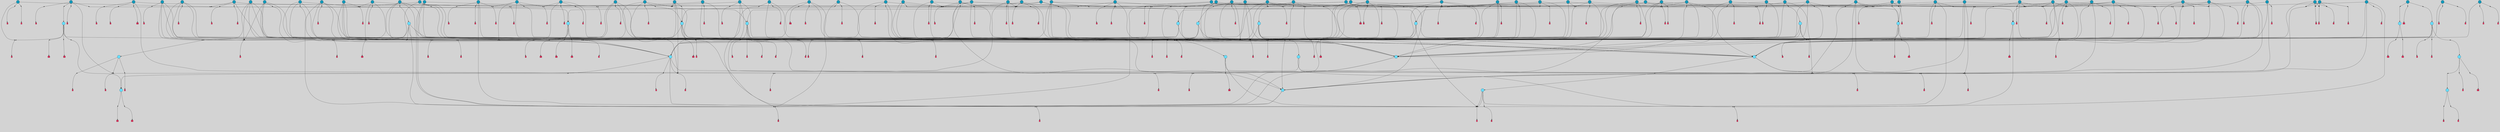 // File exported with GEGELATI v1.3.1
// On the 2024-04-08 17:48:59
// With the File::TPGGraphDotExporter
digraph{
	graph[pad = "0.212, 0.055" bgcolor = lightgray]
	node[shape=circle style = filled label = ""]
		T3 [fillcolor="#66ddff"]
		T7 [fillcolor="#66ddff"]
		T9 [fillcolor="#66ddff"]
		T11 [fillcolor="#66ddff"]
		T24 [fillcolor="#66ddff"]
		T27 [fillcolor="#66ddff"]
		T54 [fillcolor="#66ddff"]
		T59 [fillcolor="#66ddff"]
		T82 [fillcolor="#66ddff"]
		T95 [fillcolor="#66ddff"]
		T129 [fillcolor="#1199bb"]
		T176 [fillcolor="#66ddff"]
		T255 [fillcolor="#66ddff"]
		T267 [fillcolor="#66ddff"]
		T274 [fillcolor="#1199bb"]
		T300 [fillcolor="#66ddff"]
		T318 [fillcolor="#66ddff"]
		T319 [fillcolor="#66ddff"]
		T320 [fillcolor="#66ddff"]
		T321 [fillcolor="#66ddff"]
		T322 [fillcolor="#66ddff"]
		T323 [fillcolor="#1199bb"]
		T324 [fillcolor="#66ddff"]
		T344 [fillcolor="#1199bb"]
		T359 [fillcolor="#1199bb"]
		T383 [fillcolor="#66ddff"]
		T391 [fillcolor="#1199bb"]
		T422 [fillcolor="#1199bb"]
		T429 [fillcolor="#1199bb"]
		T430 [fillcolor="#1199bb"]
		T432 [fillcolor="#66ddff"]
		T433 [fillcolor="#66ddff"]
		T436 [fillcolor="#1199bb"]
		T437 [fillcolor="#1199bb"]
		T440 [fillcolor="#1199bb"]
		T442 [fillcolor="#1199bb"]
		T451 [fillcolor="#66ddff"]
		T497 [fillcolor="#1199bb"]
		T502 [fillcolor="#1199bb"]
		T512 [fillcolor="#1199bb"]
		T516 [fillcolor="#1199bb"]
		T526 [fillcolor="#1199bb"]
		T532 [fillcolor="#1199bb"]
		T537 [fillcolor="#1199bb"]
		T543 [fillcolor="#1199bb"]
		T547 [fillcolor="#1199bb"]
		T553 [fillcolor="#1199bb"]
		T561 [fillcolor="#1199bb"]
		T562 [fillcolor="#1199bb"]
		T563 [fillcolor="#1199bb"]
		T569 [fillcolor="#66ddff"]
		T570 [fillcolor="#1199bb"]
		T582 [fillcolor="#1199bb"]
		T587 [fillcolor="#1199bb"]
		T588 [fillcolor="#1199bb"]
		T589 [fillcolor="#1199bb"]
		T590 [fillcolor="#1199bb"]
		T592 [fillcolor="#1199bb"]
		T593 [fillcolor="#1199bb"]
		T594 [fillcolor="#1199bb"]
		T597 [fillcolor="#1199bb"]
		T599 [fillcolor="#1199bb"]
		T601 [fillcolor="#1199bb"]
		T603 [fillcolor="#1199bb"]
		T605 [fillcolor="#1199bb"]
		T606 [fillcolor="#1199bb"]
		T607 [fillcolor="#1199bb"]
		T608 [fillcolor="#1199bb"]
		T609 [fillcolor="#1199bb"]
		T611 [fillcolor="#1199bb"]
		T612 [fillcolor="#1199bb"]
		T613 [fillcolor="#1199bb"]
		T615 [fillcolor="#1199bb"]
		T616 [fillcolor="#1199bb"]
		T617 [fillcolor="#1199bb"]
		T618 [fillcolor="#1199bb"]
		T619 [fillcolor="#1199bb"]
		T620 [fillcolor="#1199bb"]
		T621 [fillcolor="#1199bb"]
		T622 [fillcolor="#1199bb"]
		T623 [fillcolor="#1199bb"]
		T625 [fillcolor="#1199bb"]
		T626 [fillcolor="#1199bb"]
		T627 [fillcolor="#1199bb"]
		T628 [fillcolor="#1199bb"]
		T629 [fillcolor="#1199bb"]
		T630 [fillcolor="#1199bb"]
		T631 [fillcolor="#1199bb"]
		T632 [fillcolor="#1199bb"]
		T633 [fillcolor="#1199bb"]
		T634 [fillcolor="#1199bb"]
		T635 [fillcolor="#1199bb"]
		T636 [fillcolor="#1199bb"]
		T637 [fillcolor="#1199bb"]
		T638 [fillcolor="#1199bb"]
		T639 [fillcolor="#1199bb"]
		T640 [fillcolor="#1199bb"]
		T641 [fillcolor="#1199bb"]
		T642 [fillcolor="#1199bb"]
		T643 [fillcolor="#1199bb"]
		T644 [fillcolor="#1199bb"]
		T645 [fillcolor="#1199bb"]
		T646 [fillcolor="#1199bb"]
		T647 [fillcolor="#1199bb"]
		P7230 [fillcolor="#cccccc" shape=point] //6|
		I7230 [shape=box style=invis label="6|1&2|6#1|7&#92;n10|7&2|0#1|5&#92;n9|4&0|1#2|2&#92;n8|6&0|0#1|0&#92;n"]
		P7230 -> I7230[style=invis]
		A5438 [fillcolor="#ff3366" shape=box margin=0.03 width=0 height=0 label="3"]
		T3 -> P7230 -> A5438
		P7231 [fillcolor="#cccccc" shape=point] //3|
		I7231 [shape=box style=invis label="7|6&2|4#0|2&#92;n10|3&2|7#1|4&#92;n11|6&0|4#0|1&#92;n7|1&0|0#2|6&#92;n7|6&0|3#2|6&#92;n4|0&2|6#0|1&#92;n4|4&2|5#0|2&#92;n4|6&0|4#2|7&#92;n10|0&2|3#1|5&#92;n2|6&0|5#0|2&#92;n1|0&2|3#0|7&#92;n1|6&2|0#0|5&#92;n6|2&0|1#0|7&#92;n9|2&0|3#2|7&#92;n5|3&0|6#0|6&#92;n1|7&2|5#2|3&#92;n8|1&2|7#0|6&#92;n1|0&2|5#2|1&#92;n7|1&2|2#2|5&#92;n7|4&2|6#0|3&#92;n"]
		P7231 -> I7231[style=invis]
		A5439 [fillcolor="#ff3366" shape=box margin=0.03 width=0 height=0 label="4"]
		T3 -> P7231 -> A5439
		P7232 [fillcolor="#cccccc" shape=point] //-3|
		I7232 [shape=box style=invis label="1|6&2|7#0|7&#92;n10|2&0|7#1|3&#92;n9|6&2|7#2|2&#92;n5|3&0|7#0|7&#92;n1|6&2|3#0|0&#92;n2|3&2|3#2|2&#92;n5|1&2|6#0|6&#92;n"]
		P7232 -> I7232[style=invis]
		A5440 [fillcolor="#ff3366" shape=box margin=0.03 width=0 height=0 label="7"]
		T7 -> P7232 -> A5440
		P7233 [fillcolor="#cccccc" shape=point] //5|
		I7233 [shape=box style=invis label="0|5&2|3#0|1&#92;n0|6&2|1#2|4&#92;n6|2&2|6#0|7&#92;n7|4&0|3#0|1&#92;n5|4&0|7#1|6&#92;n9|1&0|5#2|2&#92;n6|3&2|3#1|7&#92;n11|7&2|4#1|6&#92;n2|5&0|1#0|0&#92;n4|7&0|0#0|2&#92;n6|2&0|6#0|0&#92;n2|1&2|6#2|4&#92;n10|0&2|0#1|0&#92;n6|6&2|4#0|6&#92;n"]
		P7233 -> I7233[style=invis]
		A5441 [fillcolor="#ff3366" shape=box margin=0.03 width=0 height=0 label="8"]
		T7 -> P7233 -> A5441
		P7234 [fillcolor="#cccccc" shape=point] //-6|
		I7234 [shape=box style=invis label="11|1&0|7#2|0&#92;n10|4&0|1#1|0&#92;n4|3&2|4#2|1&#92;n0|5&2|0#0|0&#92;n6|1&0|0#0|3&#92;n8|2&2|0#0|4&#92;n11|4&2|0#1|6&#92;n7|0&2|6#2|3&#92;n5|3&2|6#2|0&#92;n2|0&2|0#0|4&#92;n"]
		P7234 -> I7234[style=invis]
		A5442 [fillcolor="#ff3366" shape=box margin=0.03 width=0 height=0 label="9"]
		T9 -> P7234 -> A5442
		P7235 [fillcolor="#cccccc" shape=point] //2|
		I7235 [shape=box style=invis label="6|3&2|7#1|4&#92;n8|6&0|0#2|5&#92;n2|1&0|2#0|3&#92;n8|7&0|6#0|4&#92;n2|1&2|0#0|1&#92;n0|0&2|2#2|3&#92;n6|6&0|7#2|1&#92;n6|1&0|7#2|6&#92;n5|4&2|7#0|4&#92;n0|3&0|4#2|0&#92;n11|0&2|0#2|5&#92;n4|5&2|5#2|4&#92;n5|7&0|6#0|4&#92;n9|7&2|5#0|3&#92;n5|4&2|1#0|3&#92;n5|3&0|1#1|7&#92;n0|4&0|3#2|5&#92;n"]
		P7235 -> I7235[style=invis]
		A5443 [fillcolor="#ff3366" shape=box margin=0.03 width=0 height=0 label="10"]
		T9 -> P7235 -> A5443
		P7236 [fillcolor="#cccccc" shape=point] //6|
		I7236 [shape=box style=invis label="3|0&2|7#2|2&#92;n3|2&0|4#2|5&#92;n5|1&0|2#1|0&#92;n8|7&0|1#2|0&#92;n8|5&0|3#0|6&#92;n0|2&0|2#2|3&#92;n1|5&2|5#0|5&#92;n5|6&0|6#0|7&#92;n6|7&0|0#2|6&#92;n1|2&2|3#0|0&#92;n7|7&2|3#0|4&#92;n0|7&2|7#0|6&#92;n1|0&2|2#2|7&#92;n4|4&0|1#0|0&#92;n"]
		P7236 -> I7236[style=invis]
		A5444 [fillcolor="#ff3366" shape=box margin=0.03 width=0 height=0 label="11"]
		T11 -> P7236 -> A5444
		P7237 [fillcolor="#cccccc" shape=point] //-4|
		I7237 [shape=box style=invis label="4|1&0|4#2|6&#92;n1|2&2|2#2|0&#92;n1|2&2|0#0|6&#92;n8|4&2|3#2|5&#92;n5|5&2|1#1|0&#92;n"]
		P7237 -> I7237[style=invis]
		A5445 [fillcolor="#ff3366" shape=box margin=0.03 width=0 height=0 label="12"]
		T11 -> P7237 -> A5445
		P7238 [fillcolor="#cccccc" shape=point] //1|
		I7238 [shape=box style=invis label="5|1&0|6#2|7&#92;n2|4&0|4#2|2&#92;n0|6&0|5#0|4&#92;n10|6&2|5#1|6&#92;n9|3&0|1#1|7&#92;n10|3&2|2#1|0&#92;n5|0&0|0#2|1&#92;n11|3&2|3#1|5&#92;n10|3&0|1#1|0&#92;n2|4&0|1#0|1&#92;n0|2&0|3#2|4&#92;n9|2&2|1#2|5&#92;n11|7&2|6#2|6&#92;n"]
		P7238 -> I7238[style=invis]
		T24 -> P7238 -> T7
		P7239 [fillcolor="#cccccc" shape=point] //5|
		I7239 [shape=box style=invis label="3|0&2|0#0|1&#92;n3|0&0|7#0|1&#92;n5|3&0|2#2|6&#92;n4|4&2|4#2|6&#92;n11|2&0|7#1|6&#92;n2|7&2|2#2|5&#92;n9|3&2|6#2|7&#92;n7|7&0|0#0|4&#92;n6|1&2|4#2|3&#92;n5|4&2|0#1|6&#92;n1|3&0|7#0|4&#92;n"]
		P7239 -> I7239[style=invis]
		A5446 [fillcolor="#ff3366" shape=box margin=0.03 width=0 height=0 label="7"]
		T24 -> P7239 -> A5446
		P7240 [fillcolor="#cccccc" shape=point] //-2|
		I7240 [shape=box style=invis label="4|1&0|4#0|3&#92;n4|2&0|5#2|0&#92;n5|5&2|6#0|5&#92;n1|4&0|1#0|2&#92;n6|3&2|7#1|5&#92;n0|4&2|0#0|3&#92;n8|5&2|5#1|2&#92;n10|7&2|7#1|1&#92;n3|4&0|0#2|1&#92;n3|6&2|5#2|5&#92;n8|3&0|1#0|7&#92;n10|0&2|7#1|3&#92;n4|1&2|4#0|1&#92;n9|3&2|0#0|4&#92;n3|6&2|0#0|4&#92;n1|2&0|6#2|1&#92;n4|0&2|1#2|2&#92;n"]
		P7240 -> I7240[style=invis]
		A5447 [fillcolor="#ff3366" shape=box margin=0.03 width=0 height=0 label="14"]
		T24 -> P7240 -> A5447
		P7241 [fillcolor="#cccccc" shape=point] //2|
		I7241 [shape=box style=invis label="9|1&2|3#0|1&#92;n5|2&2|0#2|4&#92;n3|6&2|5#2|7&#92;n7|0&2|5#0|4&#92;n1|2&0|3#0|5&#92;n7|3&2|7#0|0&#92;n"]
		P7241 -> I7241[style=invis]
		A5448 [fillcolor="#ff3366" shape=box margin=0.03 width=0 height=0 label="2"]
		T27 -> P7241 -> A5448
		P7242 [fillcolor="#cccccc" shape=point] //-6|
		I7242 [shape=box style=invis label="7|5&0|4#0|4&#92;n11|0&2|5#2|1&#92;n"]
		P7242 -> I7242[style=invis]
		A5449 [fillcolor="#ff3366" shape=box margin=0.03 width=0 height=0 label="3"]
		T27 -> P7242 -> A5449
		T27 -> P7231
		P7243 [fillcolor="#cccccc" shape=point] //0|
		I7243 [shape=box style=invis label="2|5&0|1#0|6&#92;n6|1&2|2#2|7&#92;n8|0&0|3#1|4&#92;n4|3&2|5#2|4&#92;n8|1&2|4#0|0&#92;n6|6&0|1#2|6&#92;n11|7&2|4#2|5&#92;n6|2&2|4#0|2&#92;n8|5&2|4#2|4&#92;n2|1&2|1#2|2&#92;n2|7&2|5#2|6&#92;n9|7&0|5#0|4&#92;n1|2&0|5#2|6&#92;n4|2&2|3#2|7&#92;n3|3&2|1#0|2&#92;n"]
		P7243 -> I7243[style=invis]
		A5450 [fillcolor="#ff3366" shape=box margin=0.03 width=0 height=0 label="5"]
		T27 -> P7243 -> A5450
		P7244 [fillcolor="#cccccc" shape=point] //0|
		I7244 [shape=box style=invis label="4|0&0|3#2|7&#92;n10|2&0|3#1|7&#92;n3|5&0|2#0|3&#92;n4|5&0|0#2|1&#92;n10|7&2|0#1|2&#92;n5|3&2|3#1|6&#92;n9|5&2|0#0|4&#92;n5|4&2|7#0|2&#92;n10|3&2|7#1|4&#92;n7|2&0|1#2|6&#92;n8|6&0|5#0|5&#92;n8|7&2|3#0|5&#92;n2|6&2|4#0|0&#92;n"]
		P7244 -> I7244[style=invis]
		A5451 [fillcolor="#ff3366" shape=box margin=0.03 width=0 height=0 label="5"]
		T27 -> P7244 -> A5451
		P7245 [fillcolor="#cccccc" shape=point] //8|
		I7245 [shape=box style=invis label="9|0&0|1#2|0&#92;n10|1&2|5#1|4&#92;n8|2&2|6#0|4&#92;n2|4&2|5#2|3&#92;n4|2&2|2#0|2&#92;n7|5&0|2#0|0&#92;n8|2&2|1#1|3&#92;n8|7&0|7#2|1&#92;n1|1&0|0#0|7&#92;n5|6&2|5#1|0&#92;n6|6&2|5#0|0&#92;n11|4&0|3#2|6&#92;n4|2&2|4#0|7&#92;n5|6&0|1#2|0&#92;n11|3&0|2#0|7&#92;n"]
		P7245 -> I7245[style=invis]
		A5452 [fillcolor="#ff3366" shape=box margin=0.03 width=0 height=0 label="6"]
		T54 -> P7245 -> A5452
		T54 -> P7239
		P7246 [fillcolor="#cccccc" shape=point] //-10|
		I7246 [shape=box style=invis label="3|6&0|0#0|4&#92;n4|1&2|4#0|1&#92;n5|1&0|1#0|4&#92;n5|5&2|6#0|5&#92;n6|5&0|6#0|3&#92;n11|1&2|0#0|1&#92;n0|7&2|0#0|3&#92;n1|2&0|6#0|1&#92;n8|0&0|4#2|0&#92;n0|4&0|7#2|7&#92;n7|0&2|7#1|3&#92;n3|1&0|5#2|5&#92;n5|1&0|4#0|3&#92;n2|2&0|2#0|0&#92;n8|3&0|1#0|7&#92;n3|0&0|3#0|5&#92;n7|2&0|5#2|0&#92;n6|3&2|7#1|5&#92;n4|7&2|7#2|1&#92;n"]
		P7246 -> I7246[style=invis]
		A5453 [fillcolor="#ff3366" shape=box margin=0.03 width=0 height=0 label="14"]
		T54 -> P7246 -> A5453
		T54 -> P7233
		P7247 [fillcolor="#cccccc" shape=point] //8|
		I7247 [shape=box style=invis label="9|0&0|1#2|0&#92;n10|1&2|5#1|4&#92;n8|2&2|6#0|4&#92;n4|5&0|3#0|1&#92;n2|4&2|5#2|3&#92;n4|2&2|2#0|2&#92;n7|5&0|2#0|0&#92;n8|2&2|1#1|3&#92;n8|7&0|7#2|1&#92;n1|1&0|0#0|7&#92;n5|6&2|5#1|0&#92;n6|3&2|5#0|0&#92;n11|4&0|3#2|6&#92;n1|2&2|4#0|7&#92;n5|6&0|1#2|0&#92;n11|3&0|2#0|7&#92;n"]
		P7247 -> I7247[style=invis]
		A5454 [fillcolor="#ff3366" shape=box margin=0.03 width=0 height=0 label="6"]
		T59 -> P7247 -> A5454
		T59 -> P7239
		T59 -> P7234
		T59 -> P7239
		P7248 [fillcolor="#cccccc" shape=point] //6|
		I7248 [shape=box style=invis label="7|0&2|5#1|2&#92;n10|6&2|1#1|3&#92;n7|5&0|2#0|7&#92;n10|7&0|1#1|5&#92;n4|6&2|5#0|5&#92;n4|4&0|7#2|7&#92;n"]
		P7248 -> I7248[style=invis]
		A5455 [fillcolor="#ff3366" shape=box margin=0.03 width=0 height=0 label="7"]
		T82 -> P7248 -> A5455
		P7249 [fillcolor="#cccccc" shape=point] //6|
		I7249 [shape=box style=invis label="0|5&2|3#0|1&#92;n0|6&2|1#2|4&#92;n9|1&0|5#2|2&#92;n7|4&0|3#0|1&#92;n5|4&0|7#1|6&#92;n2|5&0|1#0|0&#92;n6|3&2|3#1|7&#92;n11|7&2|4#1|6&#92;n6|2&2|6#0|1&#92;n4|7&0|0#0|2&#92;n6|2&0|6#0|0&#92;n9|1&2|6#2|4&#92;n10|0&2|0#1|0&#92;n6|6&2|4#0|6&#92;n"]
		P7249 -> I7249[style=invis]
		A5456 [fillcolor="#ff3366" shape=box margin=0.03 width=0 height=0 label="8"]
		T82 -> P7249 -> A5456
		T82 -> P7234
		P7250 [fillcolor="#cccccc" shape=point] //4|
		I7250 [shape=box style=invis label="4|3&0|6#0|3&#92;n5|7&2|3#2|2&#92;n5|6&0|7#1|2&#92;n1|4&2|6#0|3&#92;n8|4&2|1#2|5&#92;n9|5&2|4#1|4&#92;n2|4&0|5#0|7&#92;n10|0&0|6#1|3&#92;n3|0&0|6#0|2&#92;n2|7&2|7#2|6&#92;n5|2&0|5#1|5&#92;n10|4&2|5#1|7&#92;n4|0&0|4#2|4&#92;n11|1&0|4#2|6&#92;n10|6&2|0#1|4&#92;n9|7&0|3#1|4&#92;n4|5&2|7#0|6&#92;n11|5&2|6#2|3&#92;n0|3&0|5#0|1&#92;n"]
		P7250 -> I7250[style=invis]
		A5457 [fillcolor="#ff3366" shape=box margin=0.03 width=0 height=0 label="13"]
		T95 -> P7250 -> A5457
		P7251 [fillcolor="#cccccc" shape=point] //8|
		I7251 [shape=box style=invis label="9|7&0|5#2|5&#92;n3|3&2|3#0|2&#92;n9|5&2|2#1|0&#92;n2|3&0|6#0|3&#92;n4|4&2|5#2|7&#92;n11|3&2|0#1|5&#92;n6|6&2|1#2|2&#92;n4|6&0|1#2|2&#92;n2|5&2|7#2|2&#92;n7|7&2|2#2|3&#92;n6|5&0|3#2|6&#92;n6|7&0|6#0|2&#92;n"]
		P7251 -> I7251[style=invis]
		A5458 [fillcolor="#ff3366" shape=box margin=0.03 width=0 height=0 label="14"]
		T95 -> P7251 -> A5458
		P7252 [fillcolor="#cccccc" shape=point] //2|
		I7252 [shape=box style=invis label="4|1&0|4#2|6&#92;n5|5&2|1#1|0&#92;n1|0&2|0#0|6&#92;n8|4&2|3#2|5&#92;n"]
		P7252 -> I7252[style=invis]
		T95 -> P7252 -> T11
		P7253 [fillcolor="#cccccc" shape=point] //-9|
		I7253 [shape=box style=invis label="2|0&2|0#2|1&#92;n4|4&2|4#2|6&#92;n9|1&0|3#1|7&#92;n5|3&0|2#2|6&#92;n2|7&2|2#2|5&#92;n5|4&2|0#1|6&#92;n3|0&0|7#0|1&#92;n1|3&0|7#0|4&#92;n11|6&2|2#0|7&#92;n7|7&0|0#0|4&#92;n11|0&0|7#1|6&#92;n9|3&2|6#2|7&#92;n"]
		P7253 -> I7253[style=invis]
		A5459 [fillcolor="#ff3366" shape=box margin=0.03 width=0 height=0 label="7"]
		T95 -> P7253 -> A5459
		P7254 [fillcolor="#cccccc" shape=point] //-8|
		I7254 [shape=box style=invis label="7|5&0|4#2|4&#92;n"]
		P7254 -> I7254[style=invis]
		A5460 [fillcolor="#ff3366" shape=box margin=0.03 width=0 height=0 label="3"]
		T95 -> P7254 -> A5460
		T129 -> P7245
		T129 -> P7239
		P7255 [fillcolor="#cccccc" shape=point] //10|
		I7255 [shape=box style=invis label="4|5&2|7#2|1&#92;n1|7&2|3#0|6&#92;n3|5&2|2#0|3&#92;n10|3&0|7#1|4&#92;n7|1&0|4#2|6&#92;n10|2&0|3#1|7&#92;n9|5&2|0#0|4&#92;n4|0&0|3#2|7&#92;n11|4&2|6#1|2&#92;n5|4&2|7#0|2&#92;n2|6&2|4#0|0&#92;n6|5&0|7#2|1&#92;n5|3&2|3#1|6&#92;n10|7&2|0#1|2&#92;n"]
		P7255 -> I7255[style=invis]
		A5461 [fillcolor="#ff3366" shape=box margin=0.03 width=0 height=0 label="5"]
		T129 -> P7255 -> A5461
		P7256 [fillcolor="#cccccc" shape=point] //5|
		I7256 [shape=box style=invis label="9|4&2|3#1|3&#92;n0|4&2|4#0|5&#92;n6|1&2|6#2|5&#92;n4|0&0|5#2|0&#92;n"]
		P7256 -> I7256[style=invis]
		A5462 [fillcolor="#ff3366" shape=box margin=0.03 width=0 height=0 label="7"]
		T129 -> P7256 -> A5462
		P7257 [fillcolor="#cccccc" shape=point] //6|
		I7257 [shape=box style=invis label="9|4&2|7#0|6&#92;n8|4&0|1#1|0&#92;n1|3&0|0#2|1&#92;n2|4&0|6#2|2&#92;n5|1&2|5#0|7&#92;n3|0&0|3#2|6&#92;n2|2&2|6#0|2&#92;n8|4&0|4#2|2&#92;n5|1&2|4#0|3&#92;n9|4&0|6#0|6&#92;n5|0&2|2#1|5&#92;n11|7&0|0#1|1&#92;n0|4&0|3#0|3&#92;n7|7&2|4#2|5&#92;n1|5&0|1#2|1&#92;n"]
		P7257 -> I7257[style=invis]
		A5463 [fillcolor="#ff3366" shape=box margin=0.03 width=0 height=0 label="1"]
		T129 -> P7257 -> A5463
		P7258 [fillcolor="#cccccc" shape=point] //3|
		I7258 [shape=box style=invis label="4|7&0|7#2|7&#92;n11|5&2|6#0|2&#92;n5|5&2|6#2|0&#92;n3|2&0|6#0|3&#92;n10|2&2|5#1|5&#92;n9|4&2|3#1|5&#92;n2|5&2|7#2|4&#92;n11|3&2|5#1|0&#92;n7|0&0|7#2|1&#92;n1|2&0|5#0|1&#92;n"]
		P7258 -> I7258[style=invis]
		A5464 [fillcolor="#ff3366" shape=box margin=0.03 width=0 height=0 label="5"]
		T176 -> P7258 -> A5464
		P7259 [fillcolor="#cccccc" shape=point] //2|
		I7259 [shape=box style=invis label="7|1&0|6#0|1&#92;n5|2&2|5#1|6&#92;n10|1&2|1#1|1&#92;n4|7&0|4#2|2&#92;n11|7&0|4#2|7&#92;n5|0&0|5#1|7&#92;n8|2&0|5#2|4&#92;n10|0&2|6#1|6&#92;n5|1&0|1#2|3&#92;n1|6&2|0#0|1&#92;n9|6&2|2#1|4&#92;n3|4&2|3#0|0&#92;n10|1&0|1#1|0&#92;n2|2&0|1#2|1&#92;n3|1&2|7#0|3&#92;n"]
		P7259 -> I7259[style=invis]
		A5465 [fillcolor="#ff3366" shape=box margin=0.03 width=0 height=0 label="10"]
		T176 -> P7259 -> A5465
		P7260 [fillcolor="#cccccc" shape=point] //-1|
		I7260 [shape=box style=invis label="1|7&2|1#0|6&#92;n8|1&2|3#0|5&#92;n10|6&2|7#1|0&#92;n1|7&2|5#0|2&#92;n0|3&0|3#2|2&#92;n3|5&0|1#0|0&#92;n3|5&0|2#0|3&#92;n1|5&2|0#0|4&#92;n5|7&2|2#2|5&#92;n4|0&2|3#0|3&#92;n"]
		P7260 -> I7260[style=invis]
		T176 -> P7260 -> T3
		P7261 [fillcolor="#cccccc" shape=point] //-3|
		I7261 [shape=box style=invis label="6|3&2|4#1|4&#92;n5|3&0|1#1|7&#92;n2|1&0|2#2|3&#92;n8|7&0|6#0|4&#92;n2|1&2|0#0|1&#92;n0|0&2|2#2|3&#92;n6|1&0|7#2|6&#92;n5|7&0|2#0|4&#92;n0|3&0|4#2|0&#92;n11|0&2|0#2|5&#92;n6|0&2|0#1|4&#92;n8|6&0|2#2|5&#92;n5|4&2|1#0|3&#92;n9|7&2|5#0|3&#92;n5|4&2|7#0|4&#92;n"]
		P7261 -> I7261[style=invis]
		A5466 [fillcolor="#ff3366" shape=box margin=0.03 width=0 height=0 label="10"]
		T176 -> P7261 -> A5466
		P7262 [fillcolor="#cccccc" shape=point] //4|
		I7262 [shape=box style=invis label="7|1&0|6#0|1&#92;n5|2&2|5#1|6&#92;n10|1&2|1#1|1&#92;n9|6&2|2#1|4&#92;n4|7&0|4#2|2&#92;n9|6&0|4#1|1&#92;n10|0&2|6#1|6&#92;n5|1&0|1#2|3&#92;n1|6&2|0#0|1&#92;n8|2&0|5#2|4&#92;n3|4&2|3#0|0&#92;n10|1&0|5#1|0&#92;n2|2&0|1#2|1&#92;n3|1&2|7#0|3&#92;n"]
		P7262 -> I7262[style=invis]
		A5467 [fillcolor="#ff3366" shape=box margin=0.03 width=0 height=0 label="10"]
		T176 -> P7262 -> A5467
		T255 -> P7260
		P7263 [fillcolor="#cccccc" shape=point] //-9|
		I7263 [shape=box style=invis label="7|1&0|0#2|6&#92;n1|6&0|4#2|7&#92;n7|6&2|4#0|2&#92;n10|7&2|1#1|3&#92;n7|6&0|3#2|6&#92;n4|0&2|2#2|1&#92;n1|0&0|5#2|3&#92;n6|1&2|6#1|1&#92;n7|4&2|6#1|0&#92;n9|5&0|1#0|2&#92;n9|2&0|3#0|7&#92;n6|0&2|7#0|6&#92;n10|5&2|3#1|5&#92;n10|0&2|7#1|4&#92;n1|0&2|3#0|7&#92;n5|2&0|6#0|6&#92;n2|6&0|1#0|2&#92;n7|4&2|5#0|3&#92;n3|6&2|4#0|5&#92;n1|6&2|0#0|5&#92;n"]
		P7263 -> I7263[style=invis]
		A5468 [fillcolor="#ff3366" shape=box margin=0.03 width=0 height=0 label="4"]
		T255 -> P7263 -> A5468
		P7264 [fillcolor="#cccccc" shape=point] //7|
		I7264 [shape=box style=invis label="9|6&2|6#1|3&#92;n9|7&2|0#1|7&#92;n3|0&2|0#0|0&#92;n1|6&0|0#0|4&#92;n7|4&0|3#0|1&#92;n"]
		P7264 -> I7264[style=invis]
		A5469 [fillcolor="#ff3366" shape=box margin=0.03 width=0 height=0 label="12"]
		T255 -> P7264 -> A5469
		P7265 [fillcolor="#cccccc" shape=point] //-9|
		I7265 [shape=box style=invis label="11|5&0|0#2|6&#92;n8|5&2|3#2|1&#92;n7|1&0|6#1|3&#92;n11|4&0|2#0|1&#92;n9|0&2|7#1|6&#92;n10|1&0|3#1|6&#92;n0|3&0|4#2|5&#92;n5|7&2|3#1|6&#92;n2|0&2|1#0|7&#92;n"]
		P7265 -> I7265[style=invis]
		A5470 [fillcolor="#ff3366" shape=box margin=0.03 width=0 height=0 label="2"]
		T255 -> P7265 -> A5470
		P7266 [fillcolor="#cccccc" shape=point] //-7|
		I7266 [shape=box style=invis label="9|1&2|7#2|1&#92;n7|0&2|0#2|7&#92;n2|3&2|3#2|2&#92;n8|5&2|1#0|3&#92;n5|5&0|7#0|1&#92;n1|6&2|7#0|7&#92;n10|2&0|7#1|3&#92;n6|4&2|2#2|4&#92;n0|6&2|5#0|2&#92;n"]
		P7266 -> I7266[style=invis]
		A5471 [fillcolor="#ff3366" shape=box margin=0.03 width=0 height=0 label="7"]
		T255 -> P7266 -> A5471
		P7267 [fillcolor="#cccccc" shape=point] //-9|
		I7267 [shape=box style=invis label="4|7&2|6#0|5&#92;n11|3&0|2#2|6&#92;n10|2&2|4#1|6&#92;n3|0&2|6#2|7&#92;n4|3&0|5#0|7&#92;n2|3&0|7#0|7&#92;n10|6&0|7#1|5&#92;n10|1&2|2#1|1&#92;n1|7&0|3#2|6&#92;n"]
		P7267 -> I7267[style=invis]
		A5472 [fillcolor="#ff3366" shape=box margin=0.03 width=0 height=0 label="4"]
		T267 -> P7267 -> A5472
		T267 -> P7239
		P7268 [fillcolor="#cccccc" shape=point] //-10|
		I7268 [shape=box style=invis label="4|2&2|0#2|4&#92;n7|3&2|7#0|0&#92;n11|5&2|2#0|2&#92;n9|6&2|3#0|1&#92;n0|0&2|2#0|5&#92;n2|3&2|1#2|0&#92;n"]
		P7268 -> I7268[style=invis]
		A5473 [fillcolor="#ff3366" shape=box margin=0.03 width=0 height=0 label="2"]
		T267 -> P7268 -> A5473
		P7269 [fillcolor="#cccccc" shape=point] //-2|
		I7269 [shape=box style=invis label="5|2&2|0#2|4&#92;n9|1&2|3#0|1&#92;n3|6&2|5#2|7&#92;n7|0&2|1#0|4&#92;n1|2&0|3#0|5&#92;n7|3&2|7#0|0&#92;n"]
		P7269 -> I7269[style=invis]
		A5474 [fillcolor="#ff3366" shape=box margin=0.03 width=0 height=0 label="2"]
		T267 -> P7269 -> A5474
		P7270 [fillcolor="#cccccc" shape=point] //-9|
		I7270 [shape=box style=invis label="4|1&0|4#2|6&#92;n11|0&2|0#0|6&#92;n8|4&2|3#2|5&#92;n6|0&0|3#0|1&#92;n"]
		P7270 -> I7270[style=invis]
		T267 -> P7270 -> T11
		T274 -> P7260
		P7271 [fillcolor="#cccccc" shape=point] //-2|
		I7271 [shape=box style=invis label="7|1&0|0#2|6&#92;n5|2&0|6#0|6&#92;n7|6&2|4#0|2&#92;n10|7&2|1#1|3&#92;n7|6&0|3#2|6&#92;n4|0&2|2#2|1&#92;n1|0&0|5#2|3&#92;n6|1&2|6#1|1&#92;n7|4&2|6#1|0&#92;n7|4&2|5#0|3&#92;n9|2&0|3#0|7&#92;n6|0&2|7#0|7&#92;n10|5&2|3#1|5&#92;n10|0&2|7#1|4&#92;n1|0&2|3#0|7&#92;n1|6&0|1#2|7&#92;n2|6&0|1#0|2&#92;n9|5&0|1#0|2&#92;n3|6&2|4#0|5&#92;n1|6&2|0#0|5&#92;n"]
		P7271 -> I7271[style=invis]
		A5475 [fillcolor="#ff3366" shape=box margin=0.03 width=0 height=0 label="4"]
		T274 -> P7271 -> A5475
		T274 -> P7266
		P7272 [fillcolor="#cccccc" shape=point] //9|
		I7272 [shape=box style=invis label="2|3&0|1#0|2&#92;n1|6&0|2#2|7&#92;n6|0&2|7#0|6&#92;n10|7&2|1#1|3&#92;n7|4&2|6#1|0&#92;n1|1&0|5#2|3&#92;n4|0&2|2#2|1&#92;n6|1&2|6#1|1&#92;n7|6&0|3#2|6&#92;n9|5&0|1#0|2&#92;n9|2&0|3#0|7&#92;n7|6&0|4#0|2&#92;n10|5&2|3#1|5&#92;n10|0&2|7#1|4&#92;n1|0&2|3#0|7&#92;n5|2&0|6#0|6&#92;n7|1&0|0#2|6&#92;n7|4&2|5#0|3&#92;n3|6&2|4#0|5&#92;n1|6&2|0#0|5&#92;n"]
		P7272 -> I7272[style=invis]
		A5476 [fillcolor="#ff3366" shape=box margin=0.03 width=0 height=0 label="4"]
		T274 -> P7272 -> A5476
		P7273 [fillcolor="#cccccc" shape=point] //-2|
		I7273 [shape=box style=invis label="8|4&2|1#2|5&#92;n4|1&2|7#2|1&#92;n5|7&2|3#2|2&#92;n10|4&2|5#1|7&#92;n10|0&2|6#1|3&#92;n4|5&2|7#0|6&#92;n9|5&2|4#0|4&#92;n2|4&0|5#0|7&#92;n11|1&2|4#2|6&#92;n1|4&2|6#0|3&#92;n2|7&2|7#2|6&#92;n3|0&0|6#0|2&#92;n4|0&0|4#2|4&#92;n4|4&2|6#0|7&#92;n10|6&2|0#1|4&#92;n9|7&0|3#1|4&#92;n5|6&0|7#1|2&#92;n11|5&2|6#0|3&#92;n0|3&0|5#0|1&#92;n"]
		P7273 -> I7273[style=invis]
		T274 -> P7273 -> T9
		P7274 [fillcolor="#cccccc" shape=point] //-2|
		I7274 [shape=box style=invis label="8|4&2|1#2|5&#92;n5|7&2|3#1|2&#92;n10|4&2|5#1|7&#92;n10|0&2|6#1|3&#92;n11|1&2|4#2|6&#92;n9|5&2|4#0|4&#92;n2|4&0|5#0|7&#92;n4|5&2|7#0|6&#92;n1|4&2|6#0|3&#92;n2|7&2|7#2|6&#92;n3|0&0|6#0|2&#92;n0|7&0|5#0|1&#92;n0|4&2|1#0|0&#92;n4|4&2|6#0|7&#92;n7|2&2|6#2|6&#92;n11|5&2|6#0|3&#92;n9|7&0|3#1|4&#92;n5|6&0|7#1|2&#92;n10|6&2|0#1|4&#92;n4|0&0|4#2|4&#92;n"]
		P7274 -> I7274[style=invis]
		T300 -> P7274 -> T59
		P7275 [fillcolor="#cccccc" shape=point] //10|
		I7275 [shape=box style=invis label="2|6&2|4#0|0&#92;n1|7&2|3#0|6&#92;n3|5&2|2#0|3&#92;n10|3&0|4#1|4&#92;n7|1&0|4#2|6&#92;n10|2&0|3#1|7&#92;n9|5&2|0#0|4&#92;n4|0&0|3#2|7&#92;n11|4&2|6#1|2&#92;n5|4&2|7#0|2&#92;n4|5&2|7#2|1&#92;n6|5&0|7#2|1&#92;n5|3&2|3#1|6&#92;n10|7&2|0#1|2&#92;n"]
		P7275 -> I7275[style=invis]
		A5477 [fillcolor="#ff3366" shape=box margin=0.03 width=0 height=0 label="5"]
		T300 -> P7275 -> A5477
		T300 -> P7267
		P7276 [fillcolor="#cccccc" shape=point] //-4|
		I7276 [shape=box style=invis label="4|1&0|4#2|6&#92;n1|2&2|2#2|0&#92;n1|2&2|0#0|6&#92;n8|4&2|3#2|5&#92;n5|5&2|1#1|0&#92;n"]
		P7276 -> I7276[style=invis]
		A5478 [fillcolor="#ff3366" shape=box margin=0.03 width=0 height=0 label="12"]
		T321 -> P7276 -> A5478
		P7277 [fillcolor="#cccccc" shape=point] //6|
		I7277 [shape=box style=invis label="3|0&2|7#2|2&#92;n3|2&0|4#2|5&#92;n5|1&0|2#1|0&#92;n8|7&0|1#2|0&#92;n8|5&0|3#0|6&#92;n0|2&0|2#2|3&#92;n1|5&2|5#0|5&#92;n5|6&0|6#0|7&#92;n6|7&0|0#2|6&#92;n1|2&2|3#0|0&#92;n7|7&2|3#0|4&#92;n0|7&2|7#0|6&#92;n1|0&2|2#2|7&#92;n4|4&0|1#0|0&#92;n"]
		P7277 -> I7277[style=invis]
		A5479 [fillcolor="#ff3366" shape=box margin=0.03 width=0 height=0 label="11"]
		T321 -> P7277 -> A5479
		P7278 [fillcolor="#cccccc" shape=point] //2|
		I7278 [shape=box style=invis label="4|1&0|4#2|6&#92;n5|5&2|1#1|0&#92;n1|0&2|0#0|6&#92;n8|4&2|3#2|5&#92;n"]
		P7278 -> I7278[style=invis]
		T323 -> P7278 -> T321
		P7279 [fillcolor="#cccccc" shape=point] //-3|
		I7279 [shape=box style=invis label="8|1&2|3#0|5&#92;n0|6&0|5#0|5&#92;n3|7&2|1#0|6&#92;n3|5&0|1#0|0&#92;n9|5&2|0#0|4&#92;n3|5&0|2#0|3&#92;n10|6&2|4#1|0&#92;n9|4&2|7#2|6&#92;n1|7&2|5#2|2&#92;n"]
		P7279 -> I7279[style=invis]
		A5480 [fillcolor="#ff3366" shape=box margin=0.03 width=0 height=0 label="5"]
		T318 -> P7279 -> A5480
		P7280 [fillcolor="#cccccc" shape=point] //0|
		I7280 [shape=box style=invis label="2|5&0|1#0|6&#92;n6|1&2|2#2|7&#92;n8|0&0|3#1|4&#92;n4|3&2|5#2|4&#92;n8|1&2|4#0|0&#92;n6|6&0|1#2|6&#92;n11|7&2|4#2|5&#92;n6|2&2|4#0|2&#92;n8|5&2|4#2|4&#92;n2|1&2|1#2|2&#92;n2|7&2|5#2|6&#92;n9|7&0|5#0|4&#92;n1|2&0|5#2|6&#92;n4|2&2|3#2|7&#92;n3|3&2|1#0|2&#92;n"]
		P7280 -> I7280[style=invis]
		A5481 [fillcolor="#ff3366" shape=box margin=0.03 width=0 height=0 label="5"]
		T318 -> P7280 -> A5481
		P7281 [fillcolor="#cccccc" shape=point] //-2|
		I7281 [shape=box style=invis label="11|7&2|0#1|7&#92;n4|3&0|1#2|5&#92;n0|4&2|4#2|7&#92;n1|6&0|0#0|4&#92;n4|0&0|0#0|5&#92;n0|6&2|3#2|0&#92;n9|6&2|5#1|3&#92;n0|7&2|1#2|5&#92;n4|4&0|5#0|1&#92;n10|4&0|0#1|0&#92;n"]
		P7281 -> I7281[style=invis]
		A5482 [fillcolor="#ff3366" shape=box margin=0.03 width=0 height=0 label="12"]
		T323 -> P7281 -> A5482
		P7282 [fillcolor="#cccccc" shape=point] //5|
		I7282 [shape=box style=invis label="8|1&2|6#0|6&#92;n3|0&0|7#0|1&#92;n11|3&0|2#2|6&#92;n4|4&2|4#2|6&#92;n11|2&0|7#1|6&#92;n2|7&2|2#2|5&#92;n7|7&0|0#0|4&#92;n6|1&2|4#2|3&#92;n5|4&2|0#1|6&#92;n3|0&2|0#0|1&#92;n1|3&0|7#0|4&#92;n"]
		P7282 -> I7282[style=invis]
		A5483 [fillcolor="#ff3366" shape=box margin=0.03 width=0 height=0 label="7"]
		T319 -> P7282 -> A5483
		P7283 [fillcolor="#cccccc" shape=point] //7|
		I7283 [shape=box style=invis label="7|0&2|1#2|0&#92;n9|7&2|1#1|7&#92;n8|2&0|1#1|0&#92;n6|6&0|2#1|1&#92;n2|2&0|5#0|0&#92;n5|7&0|0#2|1&#92;n5|1&2|5#1|5&#92;n4|7&2|4#2|3&#92;n10|5&2|2#1|5&#92;n1|3&2|2#2|0&#92;n10|2&2|6#1|5&#92;n"]
		P7283 -> I7283[style=invis]
		A5484 [fillcolor="#ff3366" shape=box margin=0.03 width=0 height=0 label="1"]
		T319 -> P7283 -> A5484
		P7284 [fillcolor="#cccccc" shape=point] //-2|
		I7284 [shape=box style=invis label="4|1&0|4#0|3&#92;n4|2&0|5#2|0&#92;n5|5&2|6#0|5&#92;n1|4&0|1#0|2&#92;n6|3&2|7#1|5&#92;n0|4&2|0#0|3&#92;n8|5&2|5#1|2&#92;n10|7&2|7#1|1&#92;n3|4&0|0#2|1&#92;n3|6&2|5#2|5&#92;n8|3&0|1#0|7&#92;n10|0&2|7#1|3&#92;n4|1&2|4#0|1&#92;n9|3&2|0#0|4&#92;n3|6&2|0#0|4&#92;n1|2&0|6#2|1&#92;n4|0&2|1#2|2&#92;n"]
		P7284 -> I7284[style=invis]
		A5485 [fillcolor="#ff3366" shape=box margin=0.03 width=0 height=0 label="14"]
		T320 -> P7284 -> A5485
		P7285 [fillcolor="#cccccc" shape=point] //-3|
		I7285 [shape=box style=invis label="3|7&0|0#0|2&#92;n11|5&0|1#1|1&#92;n4|1&0|6#2|6&#92;n4|0&0|1#0|5&#92;n"]
		P7285 -> I7285[style=invis]
		T319 -> P7285 -> T320
		P7286 [fillcolor="#cccccc" shape=point] //-3|
		I7286 [shape=box style=invis label="1|6&2|7#0|7&#92;n10|2&0|7#1|3&#92;n9|6&2|7#2|2&#92;n5|3&0|7#0|7&#92;n1|6&2|3#0|0&#92;n2|3&2|3#2|2&#92;n5|1&2|6#0|6&#92;n"]
		P7286 -> I7286[style=invis]
		A5486 [fillcolor="#ff3366" shape=box margin=0.03 width=0 height=0 label="7"]
		T322 -> P7286 -> A5486
		P7287 [fillcolor="#cccccc" shape=point] //-3|
		I7287 [shape=box style=invis label="7|2&2|4#0|2&#92;n4|1&2|6#0|1&#92;n11|6&0|4#0|1&#92;n7|1&0|0#2|6&#92;n6|2&0|1#0|7&#92;n10|3&2|7#1|4&#92;n3|5&2|3#0|1&#92;n4|4&2|5#0|2&#92;n4|6&0|4#2|7&#92;n2|5&0|5#0|2&#92;n10|0&2|3#1|4&#92;n0|1&2|7#0|6&#92;n7|6&0|3#2|6&#92;n1|3&0|6#2|0&#92;n5|3&0|6#0|6&#92;n1|4&2|5#2|3&#92;n1|6&2|0#0|5&#92;n9|2&0|3#2|7&#92;n7|1&2|2#2|5&#92;n"]
		P7287 -> I7287[style=invis]
		T323 -> P7287 -> T319
		P7288 [fillcolor="#cccccc" shape=point] //1|
		I7288 [shape=box style=invis label="5|1&0|6#2|7&#92;n2|4&0|4#2|2&#92;n0|6&0|5#0|4&#92;n10|6&2|5#1|6&#92;n9|3&0|1#1|7&#92;n10|3&2|2#1|0&#92;n5|0&0|0#2|1&#92;n11|3&2|3#1|5&#92;n10|3&0|1#1|0&#92;n2|4&0|1#0|1&#92;n0|2&0|3#2|4&#92;n9|2&2|1#2|5&#92;n11|7&2|6#2|6&#92;n"]
		P7288 -> I7288[style=invis]
		T320 -> P7288 -> T322
		P7289 [fillcolor="#cccccc" shape=point] //5|
		I7289 [shape=box style=invis label="0|5&2|3#0|1&#92;n0|6&2|1#2|4&#92;n6|2&2|6#0|7&#92;n7|4&0|3#0|1&#92;n5|4&0|7#1|6&#92;n9|1&0|5#2|2&#92;n6|3&2|3#1|7&#92;n11|7&2|4#1|6&#92;n2|5&0|1#0|0&#92;n4|7&0|0#0|2&#92;n6|2&0|6#0|0&#92;n2|1&2|6#2|4&#92;n10|0&2|0#1|0&#92;n6|6&2|4#0|6&#92;n"]
		P7289 -> I7289[style=invis]
		A5487 [fillcolor="#ff3366" shape=box margin=0.03 width=0 height=0 label="8"]
		T322 -> P7289 -> A5487
		P7290 [fillcolor="#cccccc" shape=point] //5|
		I7290 [shape=box style=invis label="3|0&2|0#0|1&#92;n3|0&0|7#0|1&#92;n5|3&0|2#2|6&#92;n4|4&2|4#2|6&#92;n11|2&0|7#1|6&#92;n2|7&2|2#2|5&#92;n9|3&2|6#2|7&#92;n7|7&0|0#0|4&#92;n6|1&2|4#2|3&#92;n5|4&2|0#1|6&#92;n1|3&0|7#0|4&#92;n"]
		P7290 -> I7290[style=invis]
		A5488 [fillcolor="#ff3366" shape=box margin=0.03 width=0 height=0 label="7"]
		T320 -> P7290 -> A5488
		P7291 [fillcolor="#cccccc" shape=point] //5|
		I7291 [shape=box style=invis label="10|4&2|6#1|2&#92;n8|4&0|1#1|0&#92;n0|4&2|6#0|0&#92;n8|4&2|5#2|1&#92;n7|5&2|5#1|0&#92;n3|6&0|6#2|2&#92;n1|7&0|7#0|5&#92;n2|0&0|7#2|4&#92;n9|4&2|6#2|7&#92;n2|6&2|2#0|0&#92;n11|7&2|7#0|7&#92;n5|5&0|0#0|1&#92;n10|1&0|0#1|0&#92;n7|3&0|1#2|5&#92;n9|2&2|7#1|5&#92;n9|0&2|5#1|2&#92;n1|6&2|4#2|2&#92;n3|3&2|2#0|7&#92;n1|6&2|0#0|0&#92;n6|4&2|6#1|0&#92;n"]
		P7291 -> I7291[style=invis]
		A5489 [fillcolor="#ff3366" shape=box margin=0.03 width=0 height=0 label="1"]
		T319 -> P7291 -> A5489
		P7292 [fillcolor="#cccccc" shape=point] //7|
		I7292 [shape=box style=invis label="6|1&2|6#2|7&#92;n7|0&2|4#2|3&#92;n3|3&0|7#0|6&#92;n5|4&0|2#2|4&#92;n8|5&2|6#2|7&#92;n0|0&2|3#0|3&#92;n5|4&2|4#2|6&#92;n"]
		P7292 -> I7292[style=invis]
		T319 -> P7292 -> T318
		P7293 [fillcolor="#cccccc" shape=point] //7|
		I7293 [shape=box style=invis label="0|2&2|4#2|6&#92;n5|3&0|6#0|1&#92;n4|7&2|6#0|5&#92;n7|6&0|7#0|5&#92;n10|7&2|2#1|1&#92;n"]
		P7293 -> I7293[style=invis]
		A5490 [fillcolor="#ff3366" shape=box margin=0.03 width=0 height=0 label="4"]
		T318 -> P7293 -> A5490
		P7294 [fillcolor="#cccccc" shape=point] //7|
		I7294 [shape=box style=invis label="10|5&0|0#1|2&#92;n1|0&2|4#0|5&#92;n8|2&0|2#0|6&#92;n2|2&0|6#0|1&#92;n"]
		P7294 -> I7294[style=invis]
		T324 -> P7294 -> T7
		P7295 [fillcolor="#cccccc" shape=point] //8|
		I7295 [shape=box style=invis label="8|1&2|3#2|5&#92;n10|4&2|5#1|5&#92;n10|7&0|4#1|6&#92;n7|0&0|7#2|1&#92;n2|6&2|7#2|4&#92;n11|3&2|4#1|0&#92;n5|3&2|6#2|0&#92;n9|4&2|3#1|5&#92;n"]
		P7295 -> I7295[style=invis]
		A5491 [fillcolor="#ff3366" shape=box margin=0.03 width=0 height=0 label="5"]
		T324 -> P7295 -> A5491
		T324 -> P7260
		P7296 [fillcolor="#cccccc" shape=point] //9|
		I7296 [shape=box style=invis label="11|0&2|0#1|1&#92;n3|6&0|6#0|0&#92;n1|4&0|0#2|4&#92;n7|5&2|2#1|3&#92;n11|7&2|6#1|7&#92;n5|2&0|6#1|5&#92;n9|5&0|6#0|3&#92;n2|2&2|7#0|5&#92;n9|3&2|2#2|0&#92;n11|0&2|7#0|1&#92;n1|1&2|0#0|1&#92;n6|6&0|6#1|2&#92;n9|7&0|1#0|3&#92;n2|0&2|4#2|5&#92;n2|4&2|2#0|0&#92;n6|1&2|1#1|7&#92;n10|7&2|5#1|6&#92;n11|5&2|7#2|4&#92;n"]
		P7296 -> I7296[style=invis]
		A5492 [fillcolor="#ff3366" shape=box margin=0.03 width=0 height=0 label="1"]
		T324 -> P7296 -> A5492
		P7297 [fillcolor="#cccccc" shape=point] //-6|
		I7297 [shape=box style=invis label="8|2&2|0#0|4&#92;n10|4&0|1#1|0&#92;n4|3&2|4#2|1&#92;n0|5&2|0#0|0&#92;n11|1&0|7#2|0&#92;n11|4&2|0#1|6&#92;n7|0&0|6#2|3&#92;n7|4&0|2#2|4&#92;n5|3&2|6#2|0&#92;n2|0&2|0#0|4&#92;n"]
		P7297 -> I7297[style=invis]
		T324 -> P7297 -> T82
		P7298 [fillcolor="#cccccc" shape=point] //-2|
		I7298 [shape=box style=invis label="2|5&0|2#0|2&#92;n0|0&2|5#2|5&#92;n7|3&2|2#2|3&#92;n3|5&2|1#2|5&#92;n9|4&2|0#2|5&#92;n7|2&2|0#1|4&#92;n5|4&0|5#2|4&#92;n7|3&2|1#2|5&#92;n5|1&0|4#0|6&#92;n1|7&2|4#0|1&#92;n11|6&0|0#0|1&#92;n9|0&0|1#2|5&#92;n4|4&2|5#0|2&#92;n8|1&2|7#2|0&#92;n4|5&0|2#0|1&#92;n"]
		P7298 -> I7298[style=invis]
		A5493 [fillcolor="#ff3366" shape=box margin=0.03 width=0 height=0 label="4"]
		T344 -> P7298 -> A5493
		P7299 [fillcolor="#cccccc" shape=point] //-2|
		I7299 [shape=box style=invis label="2|4&0|3#2|2&#92;n11|7&2|3#2|6&#92;n3|4&2|7#0|1&#92;n7|1&2|0#0|0&#92;n10|3&0|5#1|5&#92;n10|2&0|7#1|7&#92;n0|2&0|3#2|6&#92;n9|3&0|7#2|1&#92;n4|1&0|5#2|4&#92;n8|5&2|3#2|0&#92;n10|7&0|4#1|7&#92;n0|1&2|4#0|3&#92;n11|7&2|7#2|3&#92;n3|3&0|2#2|7&#92;n8|0&0|4#0|1&#92;n6|4&2|5#2|3&#92;n7|6&0|4#1|6&#92;n7|3&2|0#0|6&#92;n"]
		P7299 -> I7299[style=invis]
		A5494 [fillcolor="#ff3366" shape=box margin=0.03 width=0 height=0 label="4"]
		T344 -> P7299 -> A5494
		P7300 [fillcolor="#cccccc" shape=point] //-2|
		I7300 [shape=box style=invis label="6|4&2|6#1|7&#92;n4|6&0|1#2|5&#92;n1|4&2|5#0|4&#92;n4|3&2|0#0|1&#92;n0|0&2|7#2|7&#92;n7|7&0|5#2|3&#92;n2|2&2|1#2|6&#92;n7|4&2|7#0|7&#92;n5|0&2|1#0|2&#92;n10|0&0|4#1|2&#92;n4|4&0|7#0|0&#92;n6|7&0|2#0|1&#92;n2|1&2|3#0|0&#92;n"]
		P7300 -> I7300[style=invis]
		T344 -> P7300 -> T255
		P7301 [fillcolor="#cccccc" shape=point] //9|
		I7301 [shape=box style=invis label="7|5&2|6#2|2&#92;n1|7&0|1#2|3&#92;n2|0&2|0#2|4&#92;n6|4&0|4#1|6&#92;n10|3&2|4#1|6&#92;n"]
		P7301 -> I7301[style=invis]
		T359 -> P7301 -> T300
		P7302 [fillcolor="#cccccc" shape=point] //5|
		I7302 [shape=box style=invis label="8|2&2|2#0|5&#92;n9|7&2|0#2|4&#92;n10|5&2|6#1|3&#92;n5|0&0|7#1|5&#92;n4|1&0|4#0|3&#92;n2|6&0|1#2|6&#92;n4|7&2|4#0|3&#92;n2|2&0|3#2|0&#92;n6|2&2|2#2|1&#92;n7|6&2|5#0|7&#92;n1|0&2|1#0|5&#92;n"]
		P7302 -> I7302[style=invis]
		T359 -> P7302 -> T54
		P7303 [fillcolor="#cccccc" shape=point] //7|
		I7303 [shape=box style=invis label="7|0&2|1#2|0&#92;n9|7&2|1#1|7&#92;n8|2&0|1#1|0&#92;n6|6&0|2#1|1&#92;n2|2&0|5#0|0&#92;n5|7&0|0#2|1&#92;n5|1&2|5#1|5&#92;n4|7&2|4#2|3&#92;n10|5&2|2#1|5&#92;n1|3&2|2#2|0&#92;n10|2&2|6#1|5&#92;n"]
		P7303 -> I7303[style=invis]
		A5495 [fillcolor="#ff3366" shape=box margin=0.03 width=0 height=0 label="1"]
		T359 -> P7303 -> A5495
		T359 -> P7282
		P7304 [fillcolor="#cccccc" shape=point] //-8|
		I7304 [shape=box style=invis label="0|4&0|3#2|5&#92;n2|1&0|2#2|3&#92;n8|7&0|6#0|4&#92;n0|4&2|4#0|1&#92;n9|4&2|5#0|3&#92;n0|0&2|7#2|3&#92;n4|5&2|5#2|4&#92;n5|7&0|6#0|4&#92;n5|4&2|7#0|4&#92;n0|3&0|4#2|0&#92;n6|3&2|2#1|4&#92;n11|7&2|0#2|5&#92;n6|1&0|7#2|5&#92;n5|3&0|1#1|7&#92;n2|0&2|0#0|1&#92;n6|6&0|7#2|1&#92;n"]
		P7304 -> I7304[style=invis]
		A5496 [fillcolor="#ff3366" shape=box margin=0.03 width=0 height=0 label="10"]
		T383 -> P7304 -> A5496
		P7305 [fillcolor="#cccccc" shape=point] //5|
		I7305 [shape=box style=invis label="1|6&2|7#0|7&#92;n9|2&2|7#2|2&#92;n10|2&0|7#1|3&#92;n5|3&0|7#0|7&#92;n7|0&2|7#2|2&#92;n1|6&2|3#0|0&#92;n2|3&2|3#2|2&#92;n"]
		P7305 -> I7305[style=invis]
		A5497 [fillcolor="#ff3366" shape=box margin=0.03 width=0 height=0 label="7"]
		T383 -> P7305 -> A5497
		T383 -> P7232
		P7306 [fillcolor="#cccccc" shape=point] //-1|
		I7306 [shape=box style=invis label="3|4&0|1#0|2&#92;n8|7&2|6#0|1&#92;n4|7&2|4#2|4&#92;n3|2&2|3#2|4&#92;n8|4&2|1#1|2&#92;n7|4&0|2#0|2&#92;n6|0&2|0#1|6&#92;n3|3&0|7#0|6&#92;n0|5&0|3#0|3&#92;n"]
		P7306 -> I7306[style=invis]
		A5498 [fillcolor="#ff3366" shape=box margin=0.03 width=0 height=0 label="5"]
		T383 -> P7306 -> A5498
		P7307 [fillcolor="#cccccc" shape=point] //-3|
		I7307 [shape=box style=invis label="5|6&0|1#2|0&#92;n8|7&0|7#2|1&#92;n2|7&0|0#0|4&#92;n10|1&2|0#1|5&#92;n5|7&2|2#0|6&#92;n4|2&2|2#0|2&#92;n9|7&2|6#0|7&#92;n8|6&2|1#1|3&#92;n1|6&0|1#2|4&#92;n0|6&2|3#0|4&#92;n9|0&0|1#2|0&#92;n5|5&2|5#1|4&#92;n8|2&2|6#0|7&#92;n7|5&0|2#0|0&#92;n1|1&0|0#2|7&#92;n10|1&2|5#1|4&#92;n11|1&0|5#2|6&#92;n6|0&2|5#0|0&#92;n10|0&2|1#1|3&#92;n"]
		P7307 -> I7307[style=invis]
		A5499 [fillcolor="#ff3366" shape=box margin=0.03 width=0 height=0 label="6"]
		T383 -> P7307 -> A5499
		P7308 [fillcolor="#cccccc" shape=point] //7|
		I7308 [shape=box style=invis label="3|3&2|7#0|4&#92;n4|3&2|6#0|3&#92;n8|4&0|6#1|2&#92;n5|6&2|3#0|4&#92;n0|7&2|1#0|5&#92;n8|7&2|2#2|5&#92;n9|1&0|0#1|0&#92;n10|1&2|1#1|4&#92;n10|5&0|6#1|7&#92;n5|2&2|3#0|4&#92;n2|0&2|6#2|7&#92;n1|7&0|1#0|7&#92;n"]
		P7308 -> I7308[style=invis]
		A5500 [fillcolor="#ff3366" shape=box margin=0.03 width=0 height=0 label="2"]
		T391 -> P7308 -> A5500
		T391 -> P7253
		P7309 [fillcolor="#cccccc" shape=point] //-10|
		I7309 [shape=box style=invis label="6|0&0|6#1|4&#92;n0|3&0|0#2|1&#92;n7|7&0|0#0|4&#92;n1|3&0|3#2|4&#92;n9|1&0|3#1|7&#92;n2|4&2|4#2|6&#92;n1|5&2|3#0|4&#92;n4|2&2|1#0|1&#92;n"]
		P7309 -> I7309[style=invis]
		T391 -> P7309 -> T267
		T391 -> P7301
		T422 -> P7301
		P7310 [fillcolor="#cccccc" shape=point] //-10|
		I7310 [shape=box style=invis label="3|6&0|0#0|4&#92;n4|7&2|7#2|1&#92;n5|1&0|1#0|4&#92;n5|5&2|6#0|5&#92;n6|5&0|6#0|3&#92;n0|5&2|6#2|7&#92;n11|1&0|0#0|1&#92;n0|7&2|0#0|3&#92;n5|1&0|4#0|3&#92;n3|0&0|3#2|5&#92;n0|4&0|7#2|7&#92;n8|0&2|4#2|0&#92;n2|2&0|2#0|0&#92;n8|3&0|4#0|7&#92;n1|2&0|6#0|1&#92;n4|7&2|4#0|1&#92;n7|2&0|5#2|0&#92;n6|3&2|7#1|5&#92;n5|4&2|5#1|6&#92;n2|4&2|3#2|7&#92;n"]
		P7310 -> I7310[style=invis]
		A5501 [fillcolor="#ff3366" shape=box margin=0.03 width=0 height=0 label="14"]
		T422 -> P7310 -> A5501
		P7311 [fillcolor="#cccccc" shape=point] //7|
		I7311 [shape=box style=invis label="7|4&2|7#0|4&#92;n4|6&0|1#2|5&#92;n2|1&2|3#0|0&#92;n4|3&2|0#0|1&#92;n0|0&2|7#2|7&#92;n7|7&0|5#2|3&#92;n5|0&2|1#2|2&#92;n10|0&0|4#1|2&#92;n4|4&0|7#0|0&#92;n6|7&0|2#0|1&#92;n1|4&2|5#0|4&#92;n"]
		P7311 -> I7311[style=invis]
		A5502 [fillcolor="#ff3366" shape=box margin=0.03 width=0 height=0 label="0"]
		T422 -> P7311 -> A5502
		T422 -> P7260
		P7312 [fillcolor="#cccccc" shape=point] //6|
		I7312 [shape=box style=invis label="10|1&2|2#1|4&#92;n2|3&2|2#2|5&#92;n6|4&2|4#0|3&#92;n4|4&2|4#2|6&#92;n8|0&0|2#2|1&#92;n7|2&0|4#1|3&#92;n7|7&0|0#0|4&#92;n3|1&2|0#0|1&#92;n6|4&2|0#1|6&#92;n5|0&0|7#0|4&#92;n"]
		P7312 -> I7312[style=invis]
		A5503 [fillcolor="#ff3366" shape=box margin=0.03 width=0 height=0 label="7"]
		T422 -> P7312 -> A5503
		T429 -> P7301
		T429 -> P7303
		T429 -> P7282
		P7313 [fillcolor="#cccccc" shape=point] //5|
		I7313 [shape=box style=invis label="9|4&2|3#1|3&#92;n0|4&2|4#0|5&#92;n6|1&2|6#2|5&#92;n4|0&0|5#2|0&#92;n"]
		P7313 -> I7313[style=invis]
		A5504 [fillcolor="#ff3366" shape=box margin=0.03 width=0 height=0 label="7"]
		T429 -> P7313 -> A5504
		P7314 [fillcolor="#cccccc" shape=point] //0|
		I7314 [shape=box style=invis label="7|2&0|4#1|4&#92;n5|3&0|7#0|4&#92;n7|7&0|0#0|4&#92;n2|3&2|6#2|5&#92;n1|0&2|7#0|5&#92;n9|6&0|0#2|2&#92;n3|3&2|0#0|1&#92;n4|4&2|4#0|6&#92;n9|3&2|6#1|7&#92;n6|4&2|4#1|3&#92;n6|4&2|0#1|6&#92;n8|1&2|7#2|6&#92;n6|0&0|6#2|0&#92;n"]
		P7314 -> I7314[style=invis]
		A5505 [fillcolor="#ff3366" shape=box margin=0.03 width=0 height=0 label="7"]
		T429 -> P7314 -> A5505
		T430 -> P7301
		P7315 [fillcolor="#cccccc" shape=point] //3|
		I7315 [shape=box style=invis label="6|1&2|4#2|0&#92;n1|3&0|0#0|4&#92;n3|0&0|7#0|1&#92;n4|4&2|4#2|7&#92;n7|0&2|3#2|0&#92;n7|7&0|0#0|4&#92;n11|2&0|7#1|6&#92;n0|4&0|7#2|7&#92;n3|0&2|0#0|1&#92;n2|7&2|0#2|5&#92;n"]
		P7315 -> I7315[style=invis]
		A5506 [fillcolor="#ff3366" shape=box margin=0.03 width=0 height=0 label="7"]
		T430 -> P7315 -> A5506
		T430 -> P7267
		P7316 [fillcolor="#cccccc" shape=point] //-3|
		I7316 [shape=box style=invis label="2|6&0|0#0|7&#92;n9|6&2|0#0|6&#92;n3|0&0|5#0|1&#92;n5|5&0|4#0|3&#92;n6|1&2|4#2|3&#92;n2|7&2|2#2|5&#92;n5|3&0|2#2|6&#92;n7|7&0|0#0|4&#92;n5|4&2|0#1|6&#92;n9|3&2|6#2|7&#92;n1|3&0|7#0|4&#92;n"]
		P7316 -> I7316[style=invis]
		A5507 [fillcolor="#ff3366" shape=box margin=0.03 width=0 height=0 label="7"]
		T430 -> P7316 -> A5507
		T432 -> P7260
		P7317 [fillcolor="#cccccc" shape=point] //-4|
		I7317 [shape=box style=invis label="0|6&2|7#2|4&#92;n4|4&0|4#2|6&#92;n3|0&0|7#0|1&#92;n5|3&0|2#2|6&#92;n1|3&0|7#0|1&#92;n5|4&2|0#1|6&#92;n10|5&0|6#1|5&#92;n2|5&2|1#2|2&#92;n6|1&2|4#2|3&#92;n3|0&2|2#0|1&#92;n11|2&0|5#1|6&#92;n9|3&2|6#2|7&#92;n7|7&0|0#0|4&#92;n8|1&0|1#1|5&#92;n"]
		P7317 -> I7317[style=invis]
		A5508 [fillcolor="#ff3366" shape=box margin=0.03 width=0 height=0 label="7"]
		T432 -> P7317 -> A5508
		P7318 [fillcolor="#cccccc" shape=point] //-9|
		I7318 [shape=box style=invis label="0|6&2|1#2|4&#92;n3|3&2|3#2|7&#92;n5|5&0|7#1|6&#92;n7|4&0|3#0|1&#92;n9|1&0|5#2|2&#92;n6|2&2|6#0|7&#92;n11|7&2|4#1|6&#92;n2|5&0|1#0|0&#92;n4|7&0|0#0|2&#92;n2|1&2|6#2|4&#92;n10|0&2|0#1|0&#92;n6|6&2|4#0|6&#92;n"]
		P7318 -> I7318[style=invis]
		A5509 [fillcolor="#ff3366" shape=box margin=0.03 width=0 height=0 label="8"]
		T432 -> P7318 -> A5509
		P7319 [fillcolor="#cccccc" shape=point] //-1|
		I7319 [shape=box style=invis label="1|7&2|1#0|6&#92;n1|7&2|5#0|2&#92;n10|6&2|7#1|0&#92;n8|1&2|3#0|5&#92;n0|3&0|3#2|2&#92;n3|5&0|1#0|0&#92;n3|5&0|2#0|3&#92;n0|4&2|6#2|4&#92;n1|5&2|0#0|4&#92;n5|7&2|2#2|5&#92;n4|0&0|3#0|3&#92;n"]
		P7319 -> I7319[style=invis]
		T432 -> P7319 -> T3
		T432 -> P7233
		P7320 [fillcolor="#cccccc" shape=point] //-7|
		I7320 [shape=box style=invis label="11|4&2|1#1|7&#92;n1|4&0|0#2|4&#92;n3|6&0|2#0|0&#92;n4|5&2|2#2|2&#92;n1|1&2|6#0|1&#92;n2|2&2|7#0|6&#92;n2|4&2|2#0|0&#92;n0|2&2|2#0|3&#92;n9|3&2|2#2|0&#92;n11|0&2|7#0|1&#92;n1|6&0|7#2|7&#92;n2|0&2|4#2|5&#92;n11|0&2|0#1|5&#92;n4|3&0|5#0|5&#92;n6|0&2|5#1|1&#92;n3|7&2|6#0|4&#92;n9|5&0|6#0|3&#92;n"]
		P7320 -> I7320[style=invis]
		A5510 [fillcolor="#ff3366" shape=box margin=0.03 width=0 height=0 label="1"]
		T433 -> P7320 -> A5510
		P7321 [fillcolor="#cccccc" shape=point] //-3|
		I7321 [shape=box style=invis label="11|7&2|2#1|7&#92;n0|4&2|4#0|5&#92;n9|0&2|2#1|3&#92;n"]
		P7321 -> I7321[style=invis]
		A5511 [fillcolor="#ff3366" shape=box margin=0.03 width=0 height=0 label="7"]
		T433 -> P7321 -> A5511
		P7322 [fillcolor="#cccccc" shape=point] //-5|
		I7322 [shape=box style=invis label="2|0&2|3#2|4&#92;n0|0&2|6#2|3&#92;n9|4&2|4#0|1&#92;n8|4&0|4#0|0&#92;n2|6&2|7#2|1&#92;n9|1&2|4#0|1&#92;n4|5&2|2#0|1&#92;n10|2&0|2#1|6&#92;n7|4&2|5#2|4&#92;n"]
		P7322 -> I7322[style=invis]
		T433 -> P7322 -> T24
		T433 -> P7296
		P7323 [fillcolor="#cccccc" shape=point] //2|
		I7323 [shape=box style=invis label="3|6&0|4#2|7&#92;n2|0&2|5#0|6&#92;n5|1&2|5#0|7&#92;n2|1&0|4#0|3&#92;n8|4&0|1#1|0&#92;n10|7&0|7#1|3&#92;n11|3&0|7#1|1&#92;n3|6&2|2#0|5&#92;n9|2&2|2#2|2&#92;n1|5&0|1#2|7&#92;n3|0&2|0#0|4&#92;n11|1&0|0#2|0&#92;n6|6&0|0#2|2&#92;n0|6&0|1#0|2&#92;n2|2&2|3#0|2&#92;n"]
		P7323 -> I7323[style=invis]
		A5512 [fillcolor="#ff3366" shape=box margin=0.03 width=0 height=0 label="1"]
		T433 -> P7323 -> A5512
		P7324 [fillcolor="#cccccc" shape=point] //7|
		I7324 [shape=box style=invis label="7|4&2|1#2|0&#92;n4|1&2|4#2|3&#92;n5|0&2|0#2|2&#92;n6|1&2|4#2|6&#92;n"]
		P7324 -> I7324[style=invis]
		A5513 [fillcolor="#ff3366" shape=box margin=0.03 width=0 height=0 label="9"]
		T436 -> P7324 -> A5513
		P7325 [fillcolor="#cccccc" shape=point] //2|
		I7325 [shape=box style=invis label="3|0&2|0#0|1&#92;n11|2&0|7#1|6&#92;n8|7&2|4#0|5&#92;n5|3&0|2#2|6&#92;n4|4&2|4#2|6&#92;n3|0&0|7#0|1&#92;n2|7&2|2#2|5&#92;n9|3&2|6#2|7&#92;n7|7&0|0#0|4&#92;n6|1&2|4#1|3&#92;n5|4&2|0#1|6&#92;n1|3&0|7#0|4&#92;n"]
		P7325 -> I7325[style=invis]
		A5514 [fillcolor="#ff3366" shape=box margin=0.03 width=0 height=0 label="7"]
		T436 -> P7325 -> A5514
		T436 -> P7260
		P7326 [fillcolor="#cccccc" shape=point] //10|
		I7326 [shape=box style=invis label="10|1&2|1#1|4&#92;n5|4&0|4#0|1&#92;n4|3&2|6#0|7&#92;n8|7&2|2#2|5&#92;n5|2&2|2#0|4&#92;n11|0&0|3#1|1&#92;n9|1&0|0#1|3&#92;n0|7&2|1#0|0&#92;n10|5&2|6#1|7&#92;n9|0&2|7#2|0&#92;n5|6&2|4#0|4&#92;n"]
		P7326 -> I7326[style=invis]
		A5515 [fillcolor="#ff3366" shape=box margin=0.03 width=0 height=0 label="2"]
		T436 -> P7326 -> A5515
		P7327 [fillcolor="#cccccc" shape=point] //3|
		I7327 [shape=box style=invis label="0|2&0|4#2|2&#92;n4|1&2|0#0|3&#92;n8|6&0|0#0|1&#92;n8|2&0|2#0|4&#92;n10|6&2|5#1|6&#92;n7|4&0|1#2|1&#92;n0|5&0|7#0|2&#92;n7|5&0|3#1|4&#92;n1|0&2|3#2|7&#92;n3|7&2|4#2|4&#92;n6|4&2|3#0|5&#92;n2|3&2|1#2|0&#92;n"]
		P7327 -> I7327[style=invis]
		T436 -> P7327 -> T7
		T437 -> P7299
		P7328 [fillcolor="#cccccc" shape=point] //-2|
		I7328 [shape=box style=invis label="7|7&0|5#2|3&#92;n4|6&0|1#2|5&#92;n1|4&2|5#0|4&#92;n4|3&2|0#0|1&#92;n0|0&2|7#2|7&#92;n6|4&2|6#1|7&#92;n2|2&2|1#2|6&#92;n7|4&2|7#0|1&#92;n5|0&2|1#0|2&#92;n10|0&0|4#1|2&#92;n4|4&0|7#0|0&#92;n6|7&0|2#0|1&#92;n2|1&2|3#0|0&#92;n"]
		P7328 -> I7328[style=invis]
		T437 -> P7328 -> T255
		T437 -> P7298
		T440 -> P7233
		P7329 [fillcolor="#cccccc" shape=point] //7|
		I7329 [shape=box style=invis label="1|6&0|4#0|1&#92;n10|6&2|7#1|2&#92;n6|3&0|5#0|7&#92;n4|6&2|7#0|0&#92;n11|5&2|2#2|0&#92;n0|2&2|6#2|5&#92;n1|6&0|7#0|7&#92;n9|4&2|4#2|4&#92;n1|0&2|6#0|4&#92;n7|1&2|3#2|0&#92;n"]
		P7329 -> I7329[style=invis]
		A5516 [fillcolor="#ff3366" shape=box margin=0.03 width=0 height=0 label="4"]
		T440 -> P7329 -> A5516
		P7330 [fillcolor="#cccccc" shape=point] //5|
		I7330 [shape=box style=invis label="3|0&2|0#2|1&#92;n3|0&0|7#0|1&#92;n5|3&0|2#2|6&#92;n4|4&2|4#2|6&#92;n5|4&2|0#1|6&#92;n2|7&2|2#2|5&#92;n1|3&0|7#0|4&#92;n11|6&2|2#0|7&#92;n7|7&0|0#0|4&#92;n6|1&2|4#2|3&#92;n11|0&0|7#1|6&#92;n9|3&2|6#2|7&#92;n"]
		P7330 -> I7330[style=invis]
		A5517 [fillcolor="#ff3366" shape=box margin=0.03 width=0 height=0 label="7"]
		T440 -> P7330 -> A5517
		T440 -> P7301
		P7331 [fillcolor="#cccccc" shape=point] //-2|
		I7331 [shape=box style=invis label="0|4&2|0#0|3&#92;n4|2&0|5#2|0&#92;n5|5&2|6#0|5&#92;n1|4&0|1#0|2&#92;n6|3&2|7#1|5&#92;n4|1&0|4#0|3&#92;n8|5&2|5#1|2&#92;n10|7&2|7#1|1&#92;n3|4&0|0#2|1&#92;n3|6&2|5#2|5&#92;n8|3&0|1#0|7&#92;n10|0&2|7#1|3&#92;n4|1&2|4#0|1&#92;n9|3&2|0#0|4&#92;n3|6&2|0#0|4&#92;n1|2&0|6#2|1&#92;n4|2&2|1#2|2&#92;n"]
		P7331 -> I7331[style=invis]
		A5518 [fillcolor="#ff3366" shape=box margin=0.03 width=0 height=0 label="14"]
		T442 -> P7331 -> A5518
		T442 -> P7330
		P7332 [fillcolor="#cccccc" shape=point] //-4|
		I7332 [shape=box style=invis label="6|0&2|3#2|7&#92;n3|3&0|4#0|2&#92;n"]
		P7332 -> I7332[style=invis]
		A5519 [fillcolor="#ff3366" shape=box margin=0.03 width=0 height=0 label="2"]
		T442 -> P7332 -> A5519
		P7333 [fillcolor="#cccccc" shape=point] //4|
		I7333 [shape=box style=invis label="7|0&2|6#2|4&#92;n9|5&2|7#1|0&#92;n10|1&2|6#1|1&#92;n5|3&2|7#2|0&#92;n3|2&0|3#2|2&#92;n11|0&0|4#2|0&#92;n11|0&2|0#0|0&#92;n2|0&2|0#0|4&#92;n11|4&2|0#1|6&#92;n6|0&2|2#0|1&#92;n2|2&2|2#0|3&#92;n"]
		P7333 -> I7333[style=invis]
		A5520 [fillcolor="#ff3366" shape=box margin=0.03 width=0 height=0 label="9"]
		T442 -> P7333 -> A5520
		T442 -> P7249
		T451 -> P7253
		P7334 [fillcolor="#cccccc" shape=point] //8|
		I7334 [shape=box style=invis label="9|1&0|3#1|7&#92;n0|3&0|0#2|1&#92;n4|7&0|0#0|4&#92;n7|0&2|1#0|6&#92;n3|1&0|6#0|2&#92;n6|0&0|6#1|6&#92;n2|4&2|4#2|6&#92;n4|2&2|1#0|1&#92;n"]
		P7334 -> I7334[style=invis]
		T451 -> P7334 -> T267
		T451 -> P7311
		P7335 [fillcolor="#cccccc" shape=point] //-8|
		I7335 [shape=box style=invis label="9|7&0|6#1|0&#92;n6|4&2|7#1|0&#92;n6|0&2|4#1|4&#92;n8|4&0|2#2|5&#92;n3|2&0|3#0|7&#92;n2|2&0|2#0|2&#92;n2|1&0|2#2|3&#92;n6|1&0|7#0|2&#92;n4|3&0|1#2|5&#92;n5|7&0|2#0|4&#92;n8|1&0|5#0|4&#92;n6|4&2|0#1|4&#92;n1|4&0|4#2|7&#92;n9|7&0|5#0|3&#92;n7|6&2|0#0|7&#92;n5|4&0|7#0|4&#92;n8|3&0|1#0|1&#92;n"]
		P7335 -> I7335[style=invis]
		A5521 [fillcolor="#ff3366" shape=box margin=0.03 width=0 height=0 label="10"]
		T451 -> P7335 -> A5521
		T451 -> P7301
		T497 -> P7301
		T497 -> P7282
		P7336 [fillcolor="#cccccc" shape=point] //9|
		I7336 [shape=box style=invis label="8|3&2|2#2|7&#92;n1|7&0|1#0|6&#92;n10|1&2|7#1|0&#92;n3|5&0|2#0|3&#92;n0|3&0|3#2|2&#92;n7|6&0|2#2|3&#92;n1|7&2|5#0|2&#92;n3|5&0|1#0|0&#92;n8|1&2|3#0|5&#92;n1|5&2|0#0|4&#92;n5|7&2|2#2|5&#92;n4|0&0|3#0|3&#92;n"]
		P7336 -> I7336[style=invis]
		T497 -> P7336 -> T3
		P7337 [fillcolor="#cccccc" shape=point] //-5|
		I7337 [shape=box style=invis label="10|6&2|5#1|6&#92;n9|3&0|1#1|7&#92;n2|4&0|1#0|1&#92;n11|3&0|7#1|6&#92;n5|1&0|6#2|7&#92;n8|0&0|0#0|1&#92;n0|6&0|7#0|4&#92;n6|7&2|6#2|6&#92;n11|0&2|3#0|5&#92;n"]
		P7337 -> I7337[style=invis]
		T497 -> P7337 -> T7
		P7338 [fillcolor="#cccccc" shape=point] //2|
		I7338 [shape=box style=invis label="0|2&2|4#2|2&#92;n8|1&0|7#2|3&#92;n1|6&0|5#0|2&#92;n6|0&2|1#1|0&#92;n"]
		P7338 -> I7338[style=invis]
		A5522 [fillcolor="#ff3366" shape=box margin=0.03 width=0 height=0 label="3"]
		T497 -> P7338 -> A5522
		P7339 [fillcolor="#cccccc" shape=point] //-1|
		I7339 [shape=box style=invis label="1|2&0|3#2|4&#92;n1|5&2|6#0|4&#92;n8|0&2|3#0|5&#92;n1|7&2|5#0|2&#92;n1|1&0|3#2|2&#92;n10|6&2|7#1|0&#92;n0|3&0|3#2|2&#92;n1|7&2|1#0|6&#92;n5|1&2|2#2|5&#92;n1|2&2|2#2|2&#92;n3|5&0|1#0|0&#92;n"]
		P7339 -> I7339[style=invis]
		T502 -> P7339 -> T3
		T502 -> P7266
		T502 -> P7272
		T502 -> P7273
		P7340 [fillcolor="#cccccc" shape=point] //7|
		I7340 [shape=box style=invis label="7|0&2|1#2|0&#92;n9|7&2|1#1|7&#92;n1|3&2|2#2|0&#92;n4|0&2|5#0|0&#92;n10|2&2|6#1|5&#92;n5|7&0|0#2|4&#92;n5|1&2|2#1|6&#92;n5|1&2|5#1|5&#92;n2|2&0|5#0|0&#92;n8|2&0|1#1|0&#92;n4|7&2|4#2|3&#92;n"]
		P7340 -> I7340[style=invis]
		A5523 [fillcolor="#ff3366" shape=box margin=0.03 width=0 height=0 label="1"]
		T502 -> P7340 -> A5523
		P7341 [fillcolor="#cccccc" shape=point] //-1|
		I7341 [shape=box style=invis label="7|0&0|7#2|6&#92;n4|7&0|5#2|6&#92;n2|6&2|4#2|7&#92;n10|4&2|0#1|6&#92;n0|1&0|0#0|6&#92;n9|6&2|5#1|7&#92;n0|5&0|4#0|1&#92;n9|2&0|3#1|7&#92;n7|7&2|0#0|4&#92;n11|6&2|2#0|7&#92;n6|6&2|7#1|3&#92;n1|3&0|7#0|4&#92;n2|7&2|2#2|2&#92;n4|6&2|3#0|4&#92;n"]
		P7341 -> I7341[style=invis]
		A5524 [fillcolor="#ff3366" shape=box margin=0.03 width=0 height=0 label="7"]
		T512 -> P7341 -> A5524
		T512 -> P7334
		T512 -> P7335
		T512 -> P7301
		T512 -> P7334
		T516 -> P7293
		P7342 [fillcolor="#cccccc" shape=point] //-2|
		I7342 [shape=box style=invis label="0|0&2|7#0|6&#92;n1|7&0|3#2|6&#92;n7|2&2|4#0|6&#92;n6|5&0|1#0|6&#92;n1|2&0|7#0|1&#92;n5|5&2|4#0|4&#92;n8|0&2|2#2|6&#92;n9|0&2|0#2|3&#92;n2|1&2|5#0|1&#92;n9|7&0|6#1|6&#92;n3|1&2|1#0|0&#92;n0|0&0|1#2|7&#92;n1|2&0|4#2|3&#92;n8|7&2|7#0|2&#92;n"]
		P7342 -> I7342[style=invis]
		T516 -> P7342 -> T27
		P7343 [fillcolor="#cccccc" shape=point] //10|
		I7343 [shape=box style=invis label="6|6&2|5#1|6&#92;n8|6&0|7#0|0&#92;n3|1&0|2#0|3&#92;n0|6&0|7#0|4&#92;n8|0&0|0#0|1&#92;n11|0&2|3#0|5&#92;n11|3&2|7#1|6&#92;n2|5&0|1#0|2&#92;n4|2&2|6#2|6&#92;n0|2&2|6#2|5&#92;n"]
		P7343 -> I7343[style=invis]
		T516 -> P7343 -> T95
		P7344 [fillcolor="#cccccc" shape=point] //-4|
		I7344 [shape=box style=invis label="10|5&2|2#1|4&#92;n9|3&0|7#2|1&#92;n11|7&2|3#2|6&#92;n3|4&2|7#0|1&#92;n10|3&0|5#1|5&#92;n3|4&0|2#0|6&#92;n0|2&0|3#2|6&#92;n2|4&0|3#2|2&#92;n10|2&0|7#1|7&#92;n8|5&2|3#2|4&#92;n10|7&0|4#1|7&#92;n0|1&2|4#0|3&#92;n11|7&2|7#2|3&#92;n4|1&2|5#2|4&#92;n8|0&0|4#0|1&#92;n6|2&2|5#2|3&#92;n7|6&0|4#1|6&#92;n7|3&2|0#0|6&#92;n"]
		P7344 -> I7344[style=invis]
		A5525 [fillcolor="#ff3366" shape=box margin=0.03 width=0 height=0 label="4"]
		T516 -> P7344 -> A5525
		P7345 [fillcolor="#cccccc" shape=point] //10|
		I7345 [shape=box style=invis label="10|4&0|1#1|0&#92;n8|2&2|0#0|4&#92;n4|3&2|4#2|1&#92;n0|5&2|0#0|0&#92;n11|1&0|7#2|0&#92;n6|1&0|0#0|3&#92;n7|0&2|6#2|3&#92;n5|3&2|6#2|0&#92;n6|0&2|0#0|4&#92;n"]
		P7345 -> I7345[style=invis]
		A5526 [fillcolor="#ff3366" shape=box margin=0.03 width=0 height=0 label="9"]
		T516 -> P7345 -> A5526
		T526 -> P7301
		T526 -> P7303
		T526 -> P7282
		P7346 [fillcolor="#cccccc" shape=point] //5|
		I7346 [shape=box style=invis label="2|4&0|1#0|1&#92;n9|3&0|1#1|7&#92;n8|0&0|0#0|1&#92;n0|6&0|7#0|4&#92;n5|1&0|6#2|7&#92;n4|7&2|2#2|3&#92;n11|3&0|7#1|7&#92;n11|6&2|5#1|6&#92;n6|3&2|5#0|2&#92;n5|0&2|3#0|5&#92;n4|7&2|6#2|6&#92;n10|0&2|5#1|3&#92;n8|2&2|6#1|5&#92;n"]
		P7346 -> I7346[style=invis]
		T526 -> P7346 -> T7
		P7347 [fillcolor="#cccccc" shape=point] //7|
		I7347 [shape=box style=invis label="6|0&0|7#0|3&#92;n0|6&2|4#2|4&#92;n"]
		P7347 -> I7347[style=invis]
		A5527 [fillcolor="#ff3366" shape=box margin=0.03 width=0 height=0 label="2"]
		T526 -> P7347 -> A5527
		P7348 [fillcolor="#cccccc" shape=point] //-5|
		I7348 [shape=box style=invis label="9|1&0|0#0|0&#92;n4|3&2|0#0|0&#92;n4|3&2|6#0|3&#92;n10|2&0|2#1|1&#92;n3|3&2|7#0|4&#92;n10|5&0|6#1|7&#92;n10|1&2|1#1|4&#92;n2|0&2|6#2|7&#92;n0|2&2|1#0|5&#92;n5|0&0|1#0|2&#92;n5|2&2|3#0|4&#92;n5|6&2|3#0|4&#92;n1|7&0|1#0|7&#92;n"]
		P7348 -> I7348[style=invis]
		A5528 [fillcolor="#ff3366" shape=box margin=0.03 width=0 height=0 label="2"]
		T532 -> P7348 -> A5528
		T532 -> P7253
		T532 -> P7301
		P7349 [fillcolor="#cccccc" shape=point] //-6|
		I7349 [shape=box style=invis label="11|1&0|7#2|0&#92;n10|4&0|1#1|0&#92;n4|3&2|4#2|1&#92;n0|5&2|0#0|0&#92;n8|2&2|0#0|4&#92;n6|1&0|0#0|3&#92;n11|4&2|0#1|6&#92;n4|2&0|4#2|7&#92;n7|0&2|6#2|3&#92;n5|3&2|6#2|0&#92;n10|0&2|0#1|4&#92;n"]
		P7349 -> I7349[style=invis]
		A5529 [fillcolor="#ff3366" shape=box margin=0.03 width=0 height=0 label="9"]
		T532 -> P7349 -> A5529
		T537 -> P7301
		T537 -> P7303
		T537 -> P7313
		P7350 [fillcolor="#cccccc" shape=point] //9|
		I7350 [shape=box style=invis label="11|3&0|7#1|6&#92;n9|3&0|1#1|7&#92;n2|4&0|1#0|1&#92;n3|1&0|6#0|4&#92;n1|0&2|2#2|7&#92;n5|1&0|6#2|7&#92;n6|7&2|6#2|6&#92;n8|0&0|2#0|1&#92;n11|0&2|3#0|5&#92;n10|6&2|5#1|6&#92;n8|3&2|3#1|2&#92;n4|0&0|4#2|3&#92;n"]
		P7350 -> I7350[style=invis]
		T537 -> P7350 -> T7
		P7351 [fillcolor="#cccccc" shape=point] //1|
		I7351 [shape=box style=invis label="7|2&0|5#0|0&#92;n9|3&2|1#1|4&#92;n5|1&2|7#1|5&#92;n8|6&2|6#0|2&#92;n5|5&0|1#0|2&#92;n0|2&0|2#0|6&#92;n9|4&2|4#1|6&#92;n2|2&0|6#2|5&#92;n9|7&0|5#2|0&#92;n0|2&2|7#2|7&#92;n1|4&2|7#2|0&#92;n0|0&0|2#0|6&#92;n0|7&0|0#2|1&#92;n"]
		P7351 -> I7351[style=invis]
		A5530 [fillcolor="#ff3366" shape=box margin=0.03 width=0 height=0 label="1"]
		T543 -> P7351 -> A5530
		P7352 [fillcolor="#cccccc" shape=point] //8|
		I7352 [shape=box style=invis label="3|6&2|6#0|5&#92;n8|1&2|6#0|6&#92;n2|7&2|2#2|6&#92;n11|3&0|2#2|6&#92;n7|7&0|0#0|4&#92;n3|0&2|0#0|1&#92;n11|2&0|7#1|6&#92;n6|1&2|4#2|3&#92;n3|3&0|7#0|1&#92;n"]
		P7352 -> I7352[style=invis]
		A5531 [fillcolor="#ff3366" shape=box margin=0.03 width=0 height=0 label="7"]
		T543 -> P7352 -> A5531
		T543 -> P7301
		P7353 [fillcolor="#cccccc" shape=point] //-6|
		I7353 [shape=box style=invis label="5|2&2|0#2|4&#92;n9|1&2|3#0|1&#92;n3|6&2|5#2|7&#92;n7|0&0|5#0|4&#92;n1|2&0|3#0|5&#92;n7|3&2|7#0|0&#92;n"]
		P7353 -> I7353[style=invis]
		A5532 [fillcolor="#ff3366" shape=box margin=0.03 width=0 height=0 label="2"]
		T543 -> P7353 -> A5532
		T543 -> P7334
		P7354 [fillcolor="#cccccc" shape=point] //-4|
		I7354 [shape=box style=invis label="4|7&2|2#0|7&#92;n11|6&2|2#0|7&#92;n5|3&0|2#2|4&#92;n9|1&0|3#1|7&#92;n5|3&0|2#2|0&#92;n1|1&0|3#0|4&#92;n2|7&2|2#2|5&#92;n5|2&2|6#2|6&#92;n0|0&2|0#2|1&#92;n9|1&0|3#2|2&#92;n0|5&2|3#0|6&#92;n11|7&0|7#2|1&#92;n"]
		P7354 -> I7354[style=invis]
		A5533 [fillcolor="#ff3366" shape=box margin=0.03 width=0 height=0 label="7"]
		T547 -> P7354 -> A5533
		T547 -> P7334
		T547 -> P7311
		T547 -> P7301
		T547 -> P7292
		T553 -> P7301
		P7355 [fillcolor="#cccccc" shape=point] //-2|
		I7355 [shape=box style=invis label="8|1&2|6#0|6&#92;n10|6&2|2#1|5&#92;n3|0&0|7#0|1&#92;n11|2&0|7#1|6&#92;n4|4&2|4#2|6&#92;n11|3&0|2#2|6&#92;n2|7&2|2#2|5&#92;n7|7&0|0#0|4&#92;n6|6&2|4#2|3&#92;n5|4&2|0#1|6&#92;n3|0&2|0#0|1&#92;n1|3&0|7#0|4&#92;n"]
		P7355 -> I7355[style=invis]
		A5534 [fillcolor="#ff3366" shape=box margin=0.03 width=0 height=0 label="7"]
		T553 -> P7355 -> A5534
		T553 -> P7336
		T553 -> P7338
		T553 -> P7295
		T561 -> P7301
		P7356 [fillcolor="#cccccc" shape=point] //-10|
		I7356 [shape=box style=invis label="8|1&2|6#1|6&#92;n11|7&2|3#0|7&#92;n3|0&2|0#0|1&#92;n4|4&2|4#2|6&#92;n1|1&2|2#2|5&#92;n11|2&0|7#1|6&#92;n11|3&0|2#2|6&#92;n7|7&0|2#0|4&#92;n6|1&2|4#2|3&#92;n5|4&2|0#1|3&#92;n8|6&0|2#0|7&#92;n"]
		P7356 -> I7356[style=invis]
		A5535 [fillcolor="#ff3366" shape=box margin=0.03 width=0 height=0 label="7"]
		T561 -> P7356 -> A5535
		T561 -> P7337
		T561 -> P7338
		P7357 [fillcolor="#cccccc" shape=point] //4|
		I7357 [shape=box style=invis label="4|7&0|5#0|4&#92;n9|0&2|0#2|1&#92;n10|7&2|4#1|4&#92;n6|6&2|0#2|3&#92;n5|0&0|6#1|0&#92;n11|7&2|6#2|7&#92;n6|6&0|3#2|5&#92;n5|5&2|4#2|0&#92;n2|7&2|0#2|7&#92;n2|1&2|3#0|6&#92;n9|5&0|3#2|4&#92;n2|2&0|1#0|1&#92;n3|2&0|7#0|7&#92;n"]
		P7357 -> I7357[style=invis]
		T561 -> P7357 -> T27
		T562 -> P7354
		T562 -> P7311
		T562 -> P7301
		T562 -> P7292
		P7358 [fillcolor="#cccccc" shape=point] //9|
		I7358 [shape=box style=invis label="1|1&2|0#0|1&#92;n11|0&2|0#1|1&#92;n2|0&2|4#2|5&#92;n7|4&2|1#1|1&#92;n11|5&2|7#2|4&#92;n1|7&2|7#2|1&#92;n1|4&0|0#2|4&#92;n10|2&2|7#1|5&#92;n6|1&2|1#0|0&#92;n3|6&0|6#0|0&#92;n6|6&0|6#1|2&#92;n10|7&2|5#1|6&#92;n1|4&2|1#0|4&#92;n5|1&0|1#0|1&#92;n2|1&2|0#2|2&#92;n3|0&2|2#0|4&#92;n11|0&2|7#2|1&#92;n10|0&0|0#1|6&#92;n"]
		P7358 -> I7358[style=invis]
		A5536 [fillcolor="#ff3366" shape=box margin=0.03 width=0 height=0 label="1"]
		T562 -> P7358 -> A5536
		T563 -> P7301
		T563 -> P7355
		P7359 [fillcolor="#cccccc" shape=point] //9|
		I7359 [shape=box style=invis label="2|5&2|4#2|3&#92;n8|3&2|2#2|7&#92;n2|0&0|3#0|3&#92;n3|5&0|2#0|3&#92;n8|1&2|3#0|5&#92;n1|5&2|0#0|4&#92;n5|7&2|2#2|3&#92;n1|5&2|5#0|2&#92;n10|1&2|7#1|7&#92;n"]
		P7359 -> I7359[style=invis]
		T563 -> P7359 -> T3
		T563 -> P7295
		T563 -> P7296
		T569 -> P7354
		T569 -> P7301
		P7360 [fillcolor="#cccccc" shape=point] //7|
		I7360 [shape=box style=invis label="7|4&2|7#0|4&#92;n5|0&2|1#2|2&#92;n2|1&2|3#0|0&#92;n4|3&2|0#0|1&#92;n0|0&2|7#2|7&#92;n0|7&0|5#2|3&#92;n4|6&0|1#2|0&#92;n1|4&2|5#0|4&#92;n4|4&0|7#0|0&#92;n10|0&0|4#1|2&#92;n"]
		P7360 -> I7360[style=invis]
		A5537 [fillcolor="#ff3366" shape=box margin=0.03 width=0 height=0 label="0"]
		T569 -> P7360 -> A5537
		P7361 [fillcolor="#cccccc" shape=point] //-2|
		I7361 [shape=box style=invis label="5|2&0|6#0|6&#92;n7|6&2|4#0|2&#92;n10|7&2|1#1|3&#92;n1|0&0|5#2|3&#92;n4|0&2|2#2|1&#92;n7|6&0|3#2|6&#92;n6|1&2|6#1|1&#92;n8|5&2|1#2|7&#92;n7|4&2|6#1|0&#92;n7|4&2|5#0|3&#92;n9|2&0|3#0|7&#92;n6|0&2|7#0|7&#92;n10|5&2|3#1|5&#92;n10|0&2|7#1|4&#92;n1|0&0|3#0|7&#92;n1|6&0|1#2|7&#92;n2|6&0|1#0|2&#92;n9|5&0|1#0|2&#92;n3|6&2|4#0|5&#92;n1|6&2|0#0|5&#92;n"]
		P7361 -> I7361[style=invis]
		A5538 [fillcolor="#ff3366" shape=box margin=0.03 width=0 height=0 label="4"]
		T569 -> P7361 -> A5538
		T570 -> P7301
		T570 -> P7313
		P7362 [fillcolor="#cccccc" shape=point] //0|
		I7362 [shape=box style=invis label="1|2&0|4#2|4&#92;n5|3&0|7#0|4&#92;n7|7&0|0#0|4&#92;n2|3&2|6#2|5&#92;n6|0&0|6#2|0&#92;n9|6&0|0#2|2&#92;n3|3&2|0#0|1&#92;n1|0&0|5#0|0&#92;n4|4&2|4#0|6&#92;n9|3&2|6#1|7&#92;n6|4&2|4#1|3&#92;n6|4&2|0#1|6&#92;n8|1&2|7#2|6&#92;n1|0&2|7#0|5&#92;n"]
		P7362 -> I7362[style=invis]
		A5539 [fillcolor="#ff3366" shape=box margin=0.03 width=0 height=0 label="7"]
		T570 -> P7362 -> A5539
		T570 -> P7293
		T582 -> P7317
		P7363 [fillcolor="#cccccc" shape=point] //-10|
		I7363 [shape=box style=invis label="0|7&2|2#2|2&#92;n4|4&0|6#2|6&#92;n2|1&2|3#2|4&#92;n4|6&0|6#0|5&#92;n1|0&2|6#2|2&#92;n"]
		P7363 -> I7363[style=invis]
		T582 -> P7363 -> T300
		T582 -> P7363
		P7364 [fillcolor="#cccccc" shape=point] //4|
		I7364 [shape=box style=invis label="11|6&2|5#2|2&#92;n8|2&0|2#1|7&#92;n7|6&2|5#0|7&#92;n0|7&2|3#0|4&#92;n8|7&0|0#0|6&#92;n11|7&0|4#1|6&#92;n4|0&2|5#0|7&#92;n1|7&2|2#0|3&#92;n8|6&2|6#0|4&#92;n3|2&2|2#0|0&#92;n10|5&0|5#1|0&#92;n9|7&2|4#1|7&#92;n9|7&0|0#0|2&#92;n3|7&2|7#2|6&#92;n0|3&0|4#2|5&#92;n9|5&0|5#2|2&#92;n11|7&2|2#2|6&#92;n"]
		P7364 -> I7364[style=invis]
		T582 -> P7364 -> T383
		T582 -> P7268
		T587 -> P7354
		P7365 [fillcolor="#cccccc" shape=point] //-3|
		I7365 [shape=box style=invis label="9|1&0|3#1|7&#92;n0|7&0|0#2|1&#92;n4|7&0|0#0|4&#92;n11|1&2|0#2|0&#92;n2|4&2|4#2|6&#92;n3|1&0|6#0|2&#92;n6|0&0|6#1|6&#92;n7|0&2|1#0|6&#92;n4|2&2|1#0|1&#92;n"]
		P7365 -> I7365[style=invis]
		T587 -> P7365 -> T267
		T587 -> P7311
		T587 -> P7301
		T587 -> P7311
		T588 -> P7301
		T588 -> P7355
		T588 -> P7295
		T588 -> P7296
		P7366 [fillcolor="#cccccc" shape=point] //10|
		I7366 [shape=box style=invis label="7|7&0|5#2|3&#92;n4|6&0|1#2|5&#92;n2|1&2|3#0|0&#92;n4|3&2|0#0|1&#92;n7|4&2|7#0|4&#92;n5|0&2|1#2|2&#92;n10|0&0|4#1|2&#92;n4|4&0|7#0|0&#92;n6|7&0|2#0|1&#92;n1|4&0|5#0|4&#92;n"]
		P7366 -> I7366[style=invis]
		A5540 [fillcolor="#ff3366" shape=box margin=0.03 width=0 height=0 label="0"]
		T588 -> P7366 -> A5540
		T589 -> P7301
		T589 -> P7303
		P7367 [fillcolor="#cccccc" shape=point] //5|
		I7367 [shape=box style=invis label="8|1&2|6#0|6&#92;n3|0&0|7#0|1&#92;n11|3&0|2#2|6&#92;n4|4&2|4#2|6&#92;n11|2&0|4#1|6&#92;n2|7&2|2#2|5&#92;n7|7&0|0#0|4&#92;n3|0&2|0#0|1&#92;n5|4&2|0#1|6&#92;n6|1&2|4#2|3&#92;n10|4&2|4#1|1&#92;n1|3&0|7#0|4&#92;n"]
		P7367 -> I7367[style=invis]
		A5541 [fillcolor="#ff3366" shape=box margin=0.03 width=0 height=0 label="7"]
		T589 -> P7367 -> A5541
		P7368 [fillcolor="#cccccc" shape=point] //7|
		I7368 [shape=box style=invis label="1|1&2|7#2|1&#92;n0|3&0|7#2|7&#92;n2|1&2|1#0|3&#92;n0|0&2|0#0|4&#92;n6|1&2|2#2|0&#92;n10|5&0|0#1|2&#92;n8|5&2|4#1|4&#92;n11|6&2|4#2|0&#92;n8|3&0|7#2|6&#92;n11|2&2|0#1|6&#92;n6|0&0|2#1|1&#92;n4|3&2|6#0|7&#92;n11|0&0|7#2|1&#92;n3|7&0|2#0|7&#92;n7|2&0|7#2|7&#92;n7|6&2|0#0|1&#92;n6|1&2|4#1|3&#92;n"]
		P7368 -> I7368[style=invis]
		T589 -> P7368 -> T267
		T589 -> P7307
		T590 -> P7301
		P7369 [fillcolor="#cccccc" shape=point] //-3|
		I7369 [shape=box style=invis label="6|1&2|4#2|1&#92;n4|6&2|0#0|7&#92;n9|5&2|7#1|1&#92;n4|4&2|2#2|7&#92;n3|0&0|0#0|1&#92;n0|4&0|7#2|7&#92;n7|7&0|7#0|4&#92;n4|3&0|0#0|4&#92;n3|0&2|0#0|1&#92;n"]
		P7369 -> I7369[style=invis]
		A5542 [fillcolor="#ff3366" shape=box margin=0.03 width=0 height=0 label="7"]
		T590 -> P7369 -> A5542
		T590 -> P7316
		P7370 [fillcolor="#cccccc" shape=point] //-9|
		I7370 [shape=box style=invis label="6|5&0|2#1|5&#92;n3|4&2|3#2|1&#92;n8|4&0|7#0|4&#92;n0|7&0|7#0|5&#92;n10|7&2|3#1|7&#92;n5|3&2|1#2|3&#92;n2|6&2|6#0|7&#92;n9|3&0|5#2|3&#92;n2|5&0|2#0|0&#92;n6|0&2|6#2|6&#92;n"]
		P7370 -> I7370[style=invis]
		T590 -> P7370 -> T3
		T592 -> P7301
		T592 -> P7303
		T592 -> P7313
		P7371 [fillcolor="#cccccc" shape=point] //9|
		I7371 [shape=box style=invis label="4|6&0|1#2|5&#92;n7|4&2|7#0|4&#92;n0|1&2|3#0|0&#92;n4|3&2|0#0|1&#92;n0|0&2|7#2|7&#92;n7|7&0|5#2|3&#92;n5|0&2|1#2|2&#92;n10|0&0|4#1|2&#92;n6|7&0|2#0|1&#92;n1|4&2|5#0|4&#92;n"]
		P7371 -> I7371[style=invis]
		A5543 [fillcolor="#ff3366" shape=box margin=0.03 width=0 height=0 label="0"]
		T592 -> P7371 -> A5543
		T593 -> P7301
		T593 -> P7295
		P7372 [fillcolor="#cccccc" shape=point] //8|
		I7372 [shape=box style=invis label="5|4&2|5#1|3&#92;n5|1&2|5#2|1&#92;n10|4&2|6#1|7&#92;n1|1&0|7#0|5&#92;n2|7&2|4#2|0&#92;n11|3&0|0#2|3&#92;n1|3&0|2#0|6&#92;n6|4&2|4#1|3&#92;n11|5&2|5#0|3&#92;n8|4&2|5#2|1&#92;n5|0&0|0#0|1&#92;n0|1&0|7#2|4&#92;n1|0&0|5#0|4&#92;n3|6&2|4#0|0&#92;n7|2&2|5#1|0&#92;n3|6&0|6#2|6&#92;n11|2&2|2#1|0&#92;n7|4&0|3#1|4&#92;n1|4&2|2#0|5&#92;n4|3&2|6#0|2&#92;n"]
		P7372 -> I7372[style=invis]
		T593 -> P7372 -> T451
		P7373 [fillcolor="#cccccc" shape=point] //7|
		I7373 [shape=box style=invis label="6|6&0|6#1|2&#92;n3|6&0|6#0|0&#92;n1|4&0|0#2|4&#92;n6|1&2|1#1|7&#92;n11|7&2|6#1|7&#92;n11|6&2|7#0|1&#92;n9|5&0|6#0|3&#92;n5|2&0|6#1|5&#92;n4|0&2|4#2|3&#92;n9|3&2|2#2|0&#92;n11|5&2|7#2|4&#92;n1|1&2|0#0|7&#92;n11|0&2|0#1|1&#92;n9|7&0|1#0|3&#92;n2|5&2|7#2|5&#92;n2|4&2|2#0|0&#92;n7|5&2|2#1|3&#92;n10|7&2|5#1|6&#92;n2|2&2|7#0|6&#92;n3|0&2|3#0|6&#92;n"]
		P7373 -> I7373[style=invis]
		A5544 [fillcolor="#ff3366" shape=box margin=0.03 width=0 height=0 label="1"]
		T593 -> P7373 -> A5544
		P7374 [fillcolor="#cccccc" shape=point] //9|
		I7374 [shape=box style=invis label="2|3&0|1#0|2&#92;n1|0&2|3#0|7&#92;n6|0&2|7#0|6&#92;n10|7&2|1#1|3&#92;n7|4&2|6#1|0&#92;n1|1&0|5#2|3&#92;n4|0&2|2#2|1&#92;n6|1&2|6#1|1&#92;n7|6&0|3#2|6&#92;n9|5&0|1#0|2&#92;n9|2&0|3#0|7&#92;n7|6&0|4#0|2&#92;n10|5&2|3#1|5&#92;n10|0&2|7#1|4&#92;n1|6&0|2#2|7&#92;n5|2&0|6#0|6&#92;n7|1&0|0#2|6&#92;n7|4&2|5#0|3&#92;n3|6&2|4#0|5&#92;n1|6&2|0#0|6&#92;n"]
		P7374 -> I7374[style=invis]
		T593 -> P7374 -> T433
		T594 -> P7329
		T594 -> P7301
		P7375 [fillcolor="#cccccc" shape=point] //-2|
		I7375 [shape=box style=invis label="8|4&2|1#2|5&#92;n4|0&0|4#2|4&#92;n5|7&2|3#2|2&#92;n10|4&2|5#1|7&#92;n10|0&2|6#1|3&#92;n9|5&2|4#0|4&#92;n2|4&0|5#0|7&#92;n11|1&2|4#2|6&#92;n1|4&2|6#0|3&#92;n2|7&0|7#2|6&#92;n3|0&0|6#0|2&#92;n4|1&2|7#2|1&#92;n4|4&2|6#0|7&#92;n10|6&2|0#1|4&#92;n9|7&0|3#1|4&#92;n5|6&0|7#1|2&#92;n9|4&2|3#2|7&#92;n11|5&2|6#0|3&#92;n0|3&0|5#0|1&#92;n"]
		P7375 -> I7375[style=invis]
		T594 -> P7375 -> T9
		T594 -> P7239
		P7376 [fillcolor="#cccccc" shape=point] //0|
		I7376 [shape=box style=invis label="7|2&0|4#1|4&#92;n7|7&0|0#0|4&#92;n2|3&2|6#2|5&#92;n1|0&2|7#0|5&#92;n7|1&2|2#1|6&#92;n8|0&2|7#2|6&#92;n3|3&2|0#0|1&#92;n4|4&2|4#0|6&#92;n9|3&2|6#1|7&#92;n6|4&2|4#1|3&#92;n6|4&2|0#1|6&#92;n9|6&0|0#2|2&#92;n6|0&0|6#2|0&#92;n"]
		P7376 -> I7376[style=invis]
		A5545 [fillcolor="#ff3366" shape=box margin=0.03 width=0 height=0 label="7"]
		T594 -> P7376 -> A5545
		P7377 [fillcolor="#cccccc" shape=point] //-5|
		I7377 [shape=box style=invis label="10|0&0|3#1|0&#92;n9|7&2|6#0|4&#92;n5|7&0|0#1|2&#92;n7|1&0|2#0|4&#92;n5|6&2|2#0|4&#92;n0|6&0|3#0|4&#92;n8|7&2|3#2|0&#92;n10|3&0|6#1|6&#92;n9|6&0|5#1|7&#92;n11|0&2|2#0|1&#92;n3|0&0|0#2|3&#92;n0|7&2|1#0|4&#92;n8|4&0|6#0|7&#92;n7|3&0|6#0|4&#92;n1|2&0|0#2|0&#92;n7|1&0|7#1|2&#92;n"]
		P7377 -> I7377[style=invis]
		A5546 [fillcolor="#ff3366" shape=box margin=0.03 width=0 height=0 label="2"]
		T597 -> P7377 -> A5546
		T597 -> P7253
		P7378 [fillcolor="#cccccc" shape=point] //2|
		I7378 [shape=box style=invis label="2|0&2|0#2|4&#92;n7|5&2|5#2|2&#92;n10|3&2|6#1|6&#92;n8|0&2|1#2|4&#92;n9|7&2|0#1|4&#92;n4|3&2|4#0|3&#92;n6|4&0|4#1|6&#92;n"]
		P7378 -> I7378[style=invis]
		T597 -> P7378 -> T300
		T597 -> P7330
		T597 -> P7301
		P7379 [fillcolor="#cccccc" shape=point] //5|
		I7379 [shape=box style=invis label="1|7&0|4#0|4&#92;n6|3&2|6#0|3&#92;n8|1&2|0#1|6&#92;n1|7&0|4#0|1&#92;n4|1&2|4#0|3&#92;n1|7&0|2#2|1&#92;n7|3&2|7#0|0&#92;n10|1&2|4#1|1&#92;n10|6&0|7#1|6&#92;n4|1&0|7#0|7&#92;n5|2&2|7#1|2&#92;n9|0&2|0#2|1&#92;n1|5&2|7#2|6&#92;n"]
		P7379 -> I7379[style=invis]
		T599 -> P7379 -> T176
		T599 -> P7372
		P7380 [fillcolor="#cccccc" shape=point] //5|
		I7380 [shape=box style=invis label="2|5&0|1#0|6&#92;n4|2&2|3#2|7&#92;n3|2&2|4#2|5&#92;n9|4&2|7#2|0&#92;n6|4&0|2#1|4&#92;n8|0&2|4#0|2&#92;n4|3&2|5#2|4&#92;n3|3&2|1#2|7&#92;n6|1&2|1#2|7&#92;n8|5&0|4#2|4&#92;n6|7&0|3#0|3&#92;n3|3&2|1#0|2&#92;n2|7&2|5#0|6&#92;n1|2&0|5#0|6&#92;n6|6&0|1#2|6&#92;n8|0&0|3#1|4&#92;n"]
		P7380 -> I7380[style=invis]
		A5547 [fillcolor="#ff3366" shape=box margin=0.03 width=0 height=0 label="5"]
		T599 -> P7380 -> A5547
		P7381 [fillcolor="#cccccc" shape=point] //-10|
		I7381 [shape=box style=invis label="10|4&2|6#1|2&#92;n8|4&0|1#1|0&#92;n1|6&2|4#0|2&#92;n10|0&2|4#1|2&#92;n3|4&0|0#2|3&#92;n10|1&0|0#1|0&#92;n7|5&2|5#1|0&#92;n3|6&0|6#2|2&#92;n9|2&2|2#1|5&#92;n9|4&2|6#2|7&#92;n2|6&2|2#0|0&#92;n0|2&2|1#0|6&#92;n8|4&2|5#2|1&#92;n0|0&0|7#2|4&#92;n9|1&2|5#1|2&#92;n5|5&0|0#0|3&#92;n1|6&2|4#0|2&#92;n6|4&2|6#1|0&#92;n0|4&2|6#0|0&#92;n"]
		P7381 -> I7381[style=invis]
		A5548 [fillcolor="#ff3366" shape=box margin=0.03 width=0 height=0 label="1"]
		T599 -> P7381 -> A5548
		T599 -> P7301
		T601 -> P7329
		T601 -> P7301
		T601 -> P7238
		P7382 [fillcolor="#cccccc" shape=point] //8|
		I7382 [shape=box style=invis label="0|4&2|6#2|2&#92;n3|2&2|2#0|3&#92;n7|5&2|5#1|6&#92;n6|4&0|3#2|7&#92;n8|5&0|2#1|1&#92;n9|5&2|6#2|7&#92;n8|4&0|1#1|0&#92;n1|6&2|4#2|4&#92;n1|7&0|7#0|5&#92;n0|7&2|7#0|7&#92;n2|0&0|7#2|4&#92;n2|6&2|2#0|0&#92;n4|5&0|0#0|1&#92;n1|3&2|6#0|0&#92;n6|4&2|1#2|1&#92;n8|4&2|5#2|1&#92;n10|1&0|0#1|0&#92;n3|3&2|2#2|7&#92;n7|3&0|1#2|5&#92;n4|1&2|7#0|4&#92;n"]
		P7382 -> I7382[style=invis]
		T601 -> P7382 -> T569
		T603 -> P7317
		T603 -> P7318
		T603 -> P7319
		T603 -> P7233
		P7383 [fillcolor="#cccccc" shape=point] //1|
		I7383 [shape=box style=invis label="8|1&2|6#0|6&#92;n2|7&2|2#2|5&#92;n11|3&0|2#2|6&#92;n4|5&2|2#2|7&#92;n4|4&2|4#2|6&#92;n11|2&0|7#1|6&#92;n11|0&0|6#2|7&#92;n5|3&2|0#1|6&#92;n7|7&0|0#0|4&#92;n3|0&0|0#0|1&#92;n3|0&0|7#0|1&#92;n6|1&2|4#2|3&#92;n2|3&0|7#0|4&#92;n"]
		P7383 -> I7383[style=invis]
		A5549 [fillcolor="#ff3366" shape=box margin=0.03 width=0 height=0 label="7"]
		T603 -> P7383 -> A5549
		T605 -> P7341
		P7384 [fillcolor="#cccccc" shape=point] //8|
		I7384 [shape=box style=invis label="9|1&0|3#1|7&#92;n0|3&0|0#2|1&#92;n4|7&0|0#0|4&#92;n2|4&2|4#2|6&#92;n6|5&0|3#2|7&#92;n6|0&0|6#1|6&#92;n6|0&2|1#0|6&#92;n4|2&2|1#0|1&#92;n"]
		P7384 -> I7384[style=invis]
		T605 -> P7384 -> T267
		T605 -> P7335
		T605 -> P7301
		T605 -> P7282
		T606 -> P7301
		T606 -> P7330
		P7385 [fillcolor="#cccccc" shape=point] //8|
		I7385 [shape=box style=invis label="7|7&0|0#0|4&#92;n4|7&0|4#2|6&#92;n3|4&2|7#0|0&#92;n5|3&0|2#2|6&#92;n1|3&0|7#0|1&#92;n10|5&0|6#1|5&#92;n2|5&2|1#2|2&#92;n6|1&2|4#2|3&#92;n3|0&2|2#0|1&#92;n11|2&0|5#1|6&#92;n9|3&2|6#2|7&#92;n0|6&2|7#2|3&#92;n3|0&0|7#0|1&#92;n8|1&0|1#1|5&#92;n"]
		P7385 -> I7385[style=invis]
		A5550 [fillcolor="#ff3366" shape=box margin=0.03 width=0 height=0 label="7"]
		T606 -> P7385 -> A5550
		P7386 [fillcolor="#cccccc" shape=point] //-2|
		I7386 [shape=box style=invis label="9|1&2|1#2|3&#92;n7|3&2|6#0|1&#92;n7|6&2|2#2|5&#92;n4|5&2|6#0|2&#92;n10|4&0|2#1|0&#92;n9|4&2|1#2|4&#92;n4|5&0|4#0|3&#92;n2|0&2|6#0|5&#92;n7|1&0|6#0|6&#92;n7|6&0|5#2|6&#92;n"]
		P7386 -> I7386[style=invis]
		T607 -> P7386 -> T54
		P7387 [fillcolor="#cccccc" shape=point] //1|
		I7387 [shape=box style=invis label="8|1&2|6#0|6&#92;n2|7&2|2#2|5&#92;n11|3&0|2#2|6&#92;n4|5&2|2#2|7&#92;n4|4&2|4#2|6&#92;n11|2&0|7#1|6&#92;n5|4&2|0#1|6&#92;n7|7&0|0#0|4&#92;n6|1&2|4#2|3&#92;n3|0&0|7#0|1&#92;n3|0&0|0#0|1&#92;n2|3&0|7#0|4&#92;n"]
		P7387 -> I7387[style=invis]
		A5551 [fillcolor="#ff3366" shape=box margin=0.03 width=0 height=0 label="7"]
		T607 -> P7387 -> A5551
		T607 -> P7301
		T607 -> P7267
		T607 -> P7238
		P7388 [fillcolor="#cccccc" shape=point] //7|
		I7388 [shape=box style=invis label="7|0&0|7#2|6&#92;n7|7&2|0#0|4&#92;n4|7&0|5#2|6&#92;n0|5&0|4#0|1&#92;n4|6&2|3#2|4&#92;n9|1&0|0#0|6&#92;n9|6&2|5#1|7&#92;n6|6&2|7#1|3&#92;n9|2&2|3#1|7&#92;n11|6&2|2#0|7&#92;n9|0&2|3#1|6&#92;n1|3&0|7#0|4&#92;n"]
		P7388 -> I7388[style=invis]
		A5552 [fillcolor="#ff3366" shape=box margin=0.03 width=0 height=0 label="7"]
		T608 -> P7388 -> A5552
		T608 -> P7301
		T608 -> P7334
		T608 -> P7336
		P7389 [fillcolor="#cccccc" shape=point] //-8|
		I7389 [shape=box style=invis label="5|0&0|0#0|1&#92;n6|4&2|5#1|0&#92;n11|0&0|5#0|4&#92;n7|4&0|3#1|4&#92;n2|7&2|4#2|0&#92;n0|1&0|7#2|0&#92;n1|3&0|2#0|6&#92;n1|1&0|7#0|5&#92;n10|5&0|7#1|0&#92;n11|5&2|5#2|3&#92;n8|4&2|5#2|1&#92;n5|4&2|6#1|3&#92;n11|3&0|0#2|3&#92;n10|4&2|6#1|7&#92;n7|2&2|5#1|0&#92;n3|6&0|6#2|6&#92;n1|0&0|2#0|4&#92;n4|3&0|6#0|2&#92;n"]
		P7389 -> I7389[style=invis]
		T608 -> P7389 -> T324
		T609 -> P7354
		T609 -> P7334
		T609 -> P7301
		T609 -> P7292
		P7390 [fillcolor="#cccccc" shape=point] //-4|
		I7390 [shape=box style=invis label="10|1&0|0#1|0&#92;n10|1&2|5#1|4&#92;n3|1&2|1#0|7&#92;n11|3&2|2#2|6&#92;n1|7&0|7#0|5&#92;n2|0&2|7#2|4&#92;n1|3&0|0#2|3&#92;n8|5&2|5#2|1&#92;n7|3&2|5#1|0&#92;n4|0&0|7#2|4&#92;n3|7&0|1#0|4&#92;n7|3&0|1#2|5&#92;n1|6&2|4#0|2&#92;n9|4&0|4#2|2&#92;n3|2&0|6#2|2&#92;n1|6&0|3#0|5&#92;n3|4&2|6#2|0&#92;n0|4&2|1#0|5&#92;n"]
		P7390 -> I7390[style=invis]
		A5553 [fillcolor="#ff3366" shape=box margin=0.03 width=0 height=0 label="1"]
		T609 -> P7390 -> A5553
		T611 -> P7341
		T611 -> P7335
		T611 -> P7301
		P7391 [fillcolor="#cccccc" shape=point] //8|
		I7391 [shape=box style=invis label="7|0&2|1#0|6&#92;n0|3&0|0#0|1&#92;n4|7&0|0#0|4&#92;n6|6&2|7#0|3&#92;n3|1&0|6#0|2&#92;n2|2&2|1#0|1&#92;n6|0&0|6#1|6&#92;n"]
		P7391 -> I7391[style=invis]
		T611 -> P7391 -> T267
		T611 -> P7306
		T612 -> P7233
		P7392 [fillcolor="#cccccc" shape=point] //-7|
		I7392 [shape=box style=invis label="9|3&2|6#2|7&#92;n7|7&0|6#2|3&#92;n4|4&2|4#2|4&#92;n3|0&2|0#2|1&#92;n1|3&0|7#0|3&#92;n3|6&2|3#0|4&#92;n11|2&2|1#0|1&#92;n11|0&0|7#1|6&#92;n7|7&0|0#0|2&#92;n6|1&2|4#2|3&#92;n11|6&2|2#0|7&#92;n3|0&0|7#0|1&#92;n5|4&2|7#1|6&#92;n"]
		P7392 -> I7392[style=invis]
		A5554 [fillcolor="#ff3366" shape=box margin=0.03 width=0 height=0 label="7"]
		T612 -> P7392 -> A5554
		T612 -> P7301
		T612 -> P7233
		T613 -> P7301
		T613 -> P7295
		T613 -> P7372
		P7393 [fillcolor="#cccccc" shape=point] //-4|
		I7393 [shape=box style=invis label="9|6&2|1#2|2&#92;n6|2&0|2#2|6&#92;n6|1&2|5#1|3&#92;n6|5&2|5#0|2&#92;n5|4&2|1#1|1&#92;n5|3&0|0#1|7&#92;n6|0&0|7#0|4&#92;n1|3&2|5#0|0&#92;n0|6&0|7#2|7&#92;n9|3&2|5#0|3&#92;n2|4&2|7#0|4&#92;n8|2&2|7#0|2&#92;n9|4&2|2#0|6&#92;n11|3&0|2#1|7&#92;n"]
		P7393 -> I7393[style=invis]
		A5555 [fillcolor="#ff3366" shape=box margin=0.03 width=0 height=0 label="10"]
		T613 -> P7393 -> A5555
		P7394 [fillcolor="#cccccc" shape=point] //6|
		I7394 [shape=box style=invis label="5|6&0|5#0|4&#92;n3|3&0|6#0|5&#92;n8|4&0|7#0|4&#92;n8|4&2|3#2|1&#92;n6|5&0|2#1|1&#92;n0|7&0|7#0|5&#92;n9|3&0|5#2|3&#92;n5|3&2|1#2|3&#92;n5|6&2|7#0|2&#92;n2|6&2|6#0|7&#92;n6|0&2|1#2|6&#92;n"]
		P7394 -> I7394[style=invis]
		T613 -> P7394 -> T3
		P7395 [fillcolor="#cccccc" shape=point] //-2|
		I7395 [shape=box style=invis label="0|0&0|2#2|6&#92;n0|2&2|6#2|6&#92;n4|2&2|4#2|3&#92;n6|6&0|0#2|4&#92;n2|4&2|5#0|4&#92;n5|3&0|2#2|4&#92;n9|1&0|3#1|1&#92;n5|3&0|2#2|0&#92;n11|7&0|4#2|1&#92;n"]
		P7395 -> I7395[style=invis]
		T615 -> P7395 -> T432
		T615 -> P7311
		T615 -> P7301
		T615 -> P7292
		T615 -> P7282
		P7396 [fillcolor="#cccccc" shape=point] //-5|
		I7396 [shape=box style=invis label="2|0&2|0#2|5&#92;n2|7&2|2#2|5&#92;n7|7&0|2#0|4&#92;n4|0&2|1#0|3&#92;n3|0&0|6#0|1&#92;n5|2&0|4#0|2&#92;n9|1&0|3#1|7&#92;n5|4&2|6#1|6&#92;n8|3&2|3#1|2&#92;n5|3&0|2#0|6&#92;n11|6&2|2#0|2&#92;n"]
		P7396 -> I7396[style=invis]
		A5556 [fillcolor="#ff3366" shape=box margin=0.03 width=0 height=0 label="7"]
		T616 -> P7396 -> A5556
		T616 -> P7378
		T616 -> P7330
		T616 -> P7301
		P7397 [fillcolor="#cccccc" shape=point] //1|
		I7397 [shape=box style=invis label="1|7&0|7#0|3&#92;n4|1&0|6#0|4&#92;n4|2&0|6#0|6&#92;n7|7&2|3#1|4&#92;n0|0&0|1#0|7&#92;n"]
		P7397 -> I7397[style=invis]
		T616 -> P7397 -> T300
		T617 -> P7260
		T617 -> P7271
		T617 -> P7266
		P7398 [fillcolor="#cccccc" shape=point] //0|
		I7398 [shape=box style=invis label="2|3&0|1#0|2&#92;n1|1&0|5#2|3&#92;n6|0&2|7#0|6&#92;n10|7&2|1#1|3&#92;n7|4&2|6#1|0&#92;n1|6&0|2#2|7&#92;n4|0&2|2#2|1&#92;n6|1&2|6#1|1&#92;n7|6&0|3#2|6&#92;n9|5&0|1#0|2&#92;n9|2&0|3#0|7&#92;n7|6&0|4#0|2&#92;n10|5&2|3#1|5&#92;n10|0&2|7#1|4&#92;n1|0&2|3#0|7&#92;n5|2&0|6#0|6&#92;n7|1&0|0#2|6&#92;n4|4&2|5#0|3&#92;n3|6&2|4#0|5&#92;n1|6&2|0#0|5&#92;n"]
		P7398 -> I7398[style=invis]
		A5557 [fillcolor="#ff3366" shape=box margin=0.03 width=0 height=0 label="4"]
		T617 -> P7398 -> A5557
		T617 -> P7301
		P7399 [fillcolor="#cccccc" shape=point] //7|
		I7399 [shape=box style=invis label="4|2&0|0#0|3&#92;n7|5&0|6#2|2&#92;n4|3&2|3#0|3&#92;n2|0&2|1#2|4&#92;n"]
		P7399 -> I7399[style=invis]
		T618 -> P7399 -> T300
		T618 -> P7372
		T618 -> P7301
		P7400 [fillcolor="#cccccc" shape=point] //4|
		I7400 [shape=box style=invis label="7|7&0|5#2|3&#92;n4|6&0|1#2|5&#92;n1|4&2|5#0|4&#92;n4|3&2|0#0|1&#92;n0|0&2|7#2|7&#92;n6|4&2|6#1|7&#92;n2|2&2|1#2|6&#92;n5|0&2|1#0|2&#92;n7|4&2|7#0|1&#92;n10|0&0|4#1|2&#92;n4|4&0|7#0|0&#92;n6|7&0|2#0|1&#92;n2|1&2|5#0|0&#92;n"]
		P7400 -> I7400[style=invis]
		T618 -> P7400 -> T255
		T618 -> P7282
		T619 -> P7301
		T619 -> P7367
		T619 -> P7368
		P7401 [fillcolor="#cccccc" shape=point] //-3|
		I7401 [shape=box style=invis label="5|6&0|1#2|0&#92;n10|1&2|5#1|4&#92;n2|7&0|0#0|4&#92;n10|1&2|0#1|5&#92;n5|7&2|2#0|6&#92;n4|2&2|2#0|2&#92;n9|7&2|6#0|7&#92;n8|6&2|1#1|3&#92;n1|6&0|1#2|4&#92;n0|5&2|3#0|4&#92;n9|0&0|1#2|0&#92;n5|5&2|5#1|4&#92;n8|2&2|6#0|7&#92;n7|5&0|2#0|0&#92;n1|1&0|0#2|7&#92;n8|7&0|7#2|1&#92;n11|1&0|5#2|6&#92;n6|0&2|5#0|0&#92;n"]
		P7401 -> I7401[style=invis]
		A5558 [fillcolor="#ff3366" shape=box margin=0.03 width=0 height=0 label="6"]
		T619 -> P7401 -> A5558
		P7402 [fillcolor="#cccccc" shape=point] //9|
		I7402 [shape=box style=invis label="1|7&2|0#2|2&#92;n2|0&2|0#2|4&#92;n7|4&2|1#2|2&#92;n10|0&2|7#1|5&#92;n10|3&2|4#1|6&#92;n"]
		P7402 -> I7402[style=invis]
		T619 -> P7402 -> T300
		T620 -> P7301
		T620 -> P7359
		P7403 [fillcolor="#cccccc" shape=point] //8|
		I7403 [shape=box style=invis label="10|4&2|5#1|5&#92;n11|3&2|4#1|0&#92;n2|6&2|7#2|4&#92;n2|7&0|4#0|6&#92;n7|0&0|7#1|1&#92;n5|3&2|6#2|0&#92;n9|4&2|3#1|5&#92;n9|7&0|0#2|0&#92;n"]
		P7403 -> I7403[style=invis]
		A5559 [fillcolor="#ff3366" shape=box margin=0.03 width=0 height=0 label="5"]
		T620 -> P7403 -> A5559
		P7404 [fillcolor="#cccccc" shape=point] //5|
		I7404 [shape=box style=invis label="9|0&2|0#2|1&#92;n10|0&2|0#1|6&#92;n6|7&0|2#2|5&#92;n4|3&2|6#0|5&#92;n1|4&2|7#2|6&#92;n2|7&2|4#2|3&#92;n11|1&0|7#0|1&#92;n7|0&0|7#1|5&#92;n11|7&0|2#2|1&#92;n10|2&2|7#1|6&#92;n7|2&2|7#0|0&#92;n4|1&2|4#2|3&#92;n5|2&2|7#1|5&#92;n"]
		P7404 -> I7404[style=invis]
		T620 -> P7404 -> T176
		T620 -> P7367
		T621 -> P7336
		T621 -> P7338
		T621 -> P7372
		T621 -> P7233
		P7405 [fillcolor="#cccccc" shape=point] //-7|
		I7405 [shape=box style=invis label="6|0&2|7#0|6&#92;n2|3&0|1#0|5&#92;n10|7&2|1#1|3&#92;n1|0&2|3#0|7&#92;n10|5&2|3#1|5&#92;n4|4&2|5#0|3&#92;n4|0&2|2#2|1&#92;n6|1&2|6#1|1&#92;n7|6&0|3#2|6&#92;n9|5&2|1#0|2&#92;n9|2&0|3#0|7&#92;n7|6&0|4#0|2&#92;n1|4&2|5#2|4&#92;n10|0&2|7#1|4&#92;n7|0&2|6#1|0&#92;n5|2&0|6#0|6&#92;n1|6&0|2#2|7&#92;n3|6&2|4#0|5&#92;n5|6&2|0#0|5&#92;n"]
		P7405 -> I7405[style=invis]
		A5560 [fillcolor="#ff3366" shape=box margin=0.03 width=0 height=0 label="4"]
		T621 -> P7405 -> A5560
		T622 -> P7386
		T622 -> P7267
		T622 -> P7238
		T622 -> P7298
		P7406 [fillcolor="#cccccc" shape=point] //-2|
		I7406 [shape=box style=invis label="8|0&0|0#0|1&#92;n6|7&2|6#2|0&#92;n0|6&0|7#0|4&#92;n10|3&2|1#1|6&#92;n5|1&0|6#2|7&#92;n9|3&0|1#1|7&#92;n11|7&0|7#1|6&#92;n10|6&2|3#1|6&#92;n3|5&0|3#0|5&#92;n1|0&2|3#0|5&#92;n"]
		P7406 -> I7406[style=invis]
		T622 -> P7406 -> T7
		T623 -> P7301
		T623 -> P7372
		T623 -> P7393
		P7407 [fillcolor="#cccccc" shape=point] //10|
		I7407 [shape=box style=invis label="8|4&0|1#1|6&#92;n5|6&0|5#0|4&#92;n11|1&2|0#0|3&#92;n0|7&0|7#0|5&#92;n5|1&2|7#0|2&#92;n3|4&0|6#0|5&#92;n6|0&2|1#2|5&#92;n4|2&0|0#2|2&#92;n5|3&2|1#2|3&#92;n4|3&0|2#0|6&#92;n"]
		P7407 -> I7407[style=invis]
		T623 -> P7407 -> T3
		T623 -> P7330
		T625 -> P7387
		T625 -> P7301
		T625 -> P7267
		T625 -> P7234
		P7408 [fillcolor="#cccccc" shape=point] //1|
		I7408 [shape=box style=invis label="4|7&0|3#2|4&#92;n9|7&0|3#1|2&#92;n8|3&2|3#0|7&#92;n6|6&2|2#0|0&#92;n0|5&0|2#2|1&#92;n11|6&2|2#0|3&#92;n10|7&2|0#1|2&#92;n4|0&0|3#2|7&#92;n9|2&0|3#1|7&#92;n9|5&2|0#0|4&#92;n5|4&2|7#0|2&#92;n3|0&2|2#0|3&#92;n9|4&0|6#2|2&#92;n"]
		P7408 -> I7408[style=invis]
		A5561 [fillcolor="#ff3366" shape=box margin=0.03 width=0 height=0 label="5"]
		T625 -> P7408 -> A5561
		P7409 [fillcolor="#cccccc" shape=point] //0|
		I7409 [shape=box style=invis label="3|0&2|0#2|1&#92;n3|0&0|7#0|1&#92;n7|7&0|0#0|4&#92;n4|4&2|4#2|6&#92;n5|4&2|0#1|6&#92;n1|6&2|3#2|6&#92;n2|7&2|2#2|5&#92;n1|3&0|7#0|4&#92;n11|6&2|0#0|7&#92;n5|2&0|2#2|6&#92;n11|0&0|7#1|6&#92;n6|1&2|4#2|3&#92;n"]
		P7409 -> I7409[style=invis]
		A5562 [fillcolor="#ff3366" shape=box margin=0.03 width=0 height=0 label="7"]
		T626 -> P7409 -> A5562
		T626 -> P7301
		P7410 [fillcolor="#cccccc" shape=point] //-9|
		I7410 [shape=box style=invis label="1|5&0|7#0|6&#92;n8|2&2|3#2|7&#92;n3|5&0|6#2|7&#92;n3|3&2|1#2|1&#92;n3|0&2|5#0|0&#92;n8|7&0|2#1|2&#92;n5|3&2|3#1|1&#92;n4|7&2|4#2|6&#92;n7|0&2|0#1|6&#92;n4|2&2|2#2|0&#92;n11|5&0|7#0|6&#92;n0|6&0|4#0|2&#92;n10|1&2|5#1|1&#92;n9|5&2|6#2|6&#92;n"]
		P7410 -> I7410[style=invis]
		A5563 [fillcolor="#ff3366" shape=box margin=0.03 width=0 height=0 label="5"]
		T626 -> P7410 -> A5563
		T627 -> P7324
		T627 -> P7325
		T627 -> P7326
		T627 -> P7327
		P7411 [fillcolor="#cccccc" shape=point] //9|
		I7411 [shape=box style=invis label="10|7&0|4#1|7&#92;n10|3&0|5#1|5&#92;n9|3&0|7#2|1&#92;n0|2&0|3#2|6&#92;n9|7&2|7#2|1&#92;n11|7&2|7#2|3&#92;n6|6&2|5#1|3&#92;n10|6&0|7#1|7&#92;n8|5&2|6#2|4&#92;n3|4&2|7#0|1&#92;n0|1&2|4#0|3&#92;n2|4&0|3#2|2&#92;n3|4&0|0#0|6&#92;n6|2&2|5#2|7&#92;n8|0&0|6#0|1&#92;n7|6&0|4#1|6&#92;n1|4&2|6#0|6&#92;n"]
		P7411 -> I7411[style=invis]
		A5564 [fillcolor="#ff3366" shape=box margin=0.03 width=0 height=0 label="4"]
		T627 -> P7411 -> A5564
		P7412 [fillcolor="#cccccc" shape=point] //0|
		I7412 [shape=box style=invis label="11|1&2|0#1|2&#92;n3|0&0|7#0|1&#92;n3|0&2|0#2|1&#92;n7|7&0|0#0|4&#92;n4|4&2|4#2|6&#92;n5|4&2|0#1|6&#92;n1|6&2|3#2|6&#92;n2|7&2|2#2|5&#92;n1|3&0|7#0|4&#92;n11|6&2|0#0|7&#92;n5|2&0|2#2|6&#92;n9|0&0|7#1|6&#92;n6|1&2|4#2|3&#92;n"]
		P7412 -> I7412[style=invis]
		A5565 [fillcolor="#ff3366" shape=box margin=0.03 width=0 height=0 label="7"]
		T628 -> P7412 -> A5565
		T628 -> P7301
		T628 -> P7233
		P7413 [fillcolor="#cccccc" shape=point] //-5|
		I7413 [shape=box style=invis label="2|7&2|4#2|3&#92;n6|4&2|4#0|0&#92;n5|1&2|5#2|1&#92;n4|1&0|7#0|5&#92;n5|5&0|0#0|1&#92;n3|0&0|2#2|1&#92;n10|4&2|6#1|7&#92;n7|2&2|5#1|0&#92;n5|6&0|4#0|5&#92;n6|0&2|4#2|4&#92;n4|3&2|6#0|2&#92;n8|4&2|5#2|6&#92;n1|0&0|5#0|4&#92;n9|5&2|7#0|6&#92;n9|3&2|5#0|5&#92;n2|3&0|0#2|7&#92;n3|1&2|4#0|0&#92;n"]
		P7413 -> I7413[style=invis]
		T628 -> P7413 -> T383
		T629 -> P7388
		P7414 [fillcolor="#cccccc" shape=point] //-5|
		I7414 [shape=box style=invis label="9|6&2|1#2|7&#92;n6|2&0|5#1|1&#92;n5|0&2|1#0|6&#92;n10|0&2|6#1|2&#92;n"]
		P7414 -> I7414[style=invis]
		T629 -> P7414 -> T267
		T629 -> P7336
		T629 -> P7389
		P7415 [fillcolor="#cccccc" shape=point] //2|
		I7415 [shape=box style=invis label="1|7&0|1#2|3&#92;n5|2&2|5#1|0&#92;n7|5&0|6#2|2&#92;n4|6&0|1#2|7&#92;n10|0&2|4#1|6&#92;n2|1&0|6#0|4&#92;n5|3&2|6#2|1&#92;n"]
		P7415 -> I7415[style=invis]
		T629 -> P7415 -> T300
		P7416 [fillcolor="#cccccc" shape=point] //-3|
		I7416 [shape=box style=invis label="7|4&2|6#1|0&#92;n5|2&0|6#0|6&#92;n7|6&2|4#0|2&#92;n10|7&2|1#1|3&#92;n7|6&0|3#2|6&#92;n4|3&2|2#2|1&#92;n1|0&0|5#2|3&#92;n6|1&2|6#1|1&#92;n7|1&0|0#2|6&#92;n1|0&2|3#0|7&#92;n9|2&0|3#1|7&#92;n6|0&2|7#0|7&#92;n10|5&2|3#1|5&#92;n10|0&2|7#1|4&#92;n7|4&2|5#0|3&#92;n1|6&0|1#2|7&#92;n9|5&0|1#0|2&#92;n3|6&2|4#0|5&#92;n1|6&2|0#0|5&#92;n"]
		P7416 -> I7416[style=invis]
		A5566 [fillcolor="#ff3366" shape=box margin=0.03 width=0 height=0 label="4"]
		T630 -> P7416 -> A5566
		T630 -> P7266
		T630 -> P7398
		T630 -> P7301
		T630 -> P7275
		T631 -> P7253
		T631 -> P7301
		T631 -> P7311
		P7417 [fillcolor="#cccccc" shape=point] //-5|
		I7417 [shape=box style=invis label="2|4&0|6#0|0&#92;n9|5&0|0#1|6&#92;n1|5&2|1#2|1&#92;n1|6&0|0#0|1&#92;n3|7&2|0#2|4&#92;n1|6&0|7#0|7&#92;n1|6&0|2#2|2&#92;n5|7&2|6#1|3&#92;n0|1&2|5#0|5&#92;n11|0&2|1#0|7&#92;n"]
		P7417 -> I7417[style=invis]
		A5567 [fillcolor="#ff3366" shape=box margin=0.03 width=0 height=0 label="4"]
		T631 -> P7417 -> A5567
		T631 -> P7311
		T632 -> P7317
		T632 -> P7363
		P7418 [fillcolor="#cccccc" shape=point] //3|
		I7418 [shape=box style=invis label="9|7&0|7#0|2&#92;n2|0&0|5#2|1&#92;n11|7&2|2#2|6&#92;n4|1&0|5#2|6&#92;n8|7&0|0#0|6&#92;n7|6&2|5#0|3&#92;n11|7&0|4#1|6&#92;n11|1&2|5#2|2&#92;n8|6&2|6#0|4&#92;n5|7&0|7#2|6&#92;n9|7&2|4#1|7&#92;n0|1&2|7#2|2&#92;n3|2&2|2#0|0&#92;n8|2&0|2#1|7&#92;n0|7&2|3#0|6&#92;n1|7&2|2#0|3&#92;n8|5&2|5#0|2&#92;n0|1&0|4#2|7&#92;n0|0&2|5#0|7&#92;n10|6&2|7#1|3&#92;n"]
		P7418 -> I7418[style=invis]
		T632 -> P7418 -> T383
		T632 -> P7268
		P7419 [fillcolor="#cccccc" shape=point] //-1|
		I7419 [shape=box style=invis label="9|5&2|1#2|5&#92;n2|6&2|4#2|3&#92;n6|2&0|2#2|0&#92;n11|7&0|3#0|1&#92;n3|0&2|3#0|7&#92;n5|2&0|7#0|7&#92;n8|1&2|2#2|2&#92;n2|3&0|7#0|1&#92;n"]
		P7419 -> I7419[style=invis]
		A5568 [fillcolor="#ff3366" shape=box margin=0.03 width=0 height=0 label="7"]
		T632 -> P7419 -> A5568
		T633 -> P7317
		P7420 [fillcolor="#cccccc" shape=point] //-1|
		I7420 [shape=box style=invis label="8|1&2|4#0|2&#92;n2|1&2|1#0|0&#92;n9|1&0|5#2|2&#92;n8|7&2|7#1|4&#92;n0|6&2|1#2|4&#92;n5|5&2|7#1|6&#92;n6|6&2|0#0|1&#92;n7|1&2|6#2|4&#92;n10|0&0|6#1|0&#92;n1|4&2|0#0|1&#92;n4|5&0|4#2|2&#92;n"]
		P7420 -> I7420[style=invis]
		A5569 [fillcolor="#ff3366" shape=box margin=0.03 width=0 height=0 label="8"]
		T633 -> P7420 -> A5569
		P7421 [fillcolor="#cccccc" shape=point] //-5|
		I7421 [shape=box style=invis label="3|5&0|6#0|7&#92;n3|5&0|2#0|6&#92;n8|4&2|3#0|6&#92;n8|3&0|3#2|0&#92;n5|1&2|0#2|6&#92;n0|5&2|5#0|1&#92;n1|7&2|3#0|1&#92;n9|6&0|6#1|4&#92;n0|3&0|3#2|4&#92;n5|7&0|4#2|5&#92;n1|0&0|5#0|2&#92;n8|2&2|5#2|0&#92;n9|1&2|4#2|1&#92;n"]
		P7421 -> I7421[style=invis]
		T633 -> P7421 -> T3
		T633 -> P7303
		T633 -> P7301
		T634 -> P7355
		P7422 [fillcolor="#cccccc" shape=point] //9|
		I7422 [shape=box style=invis label="7|6&0|2#2|3&#92;n1|7&0|1#0|6&#92;n10|7&2|7#1|0&#92;n3|5&0|2#0|3&#92;n0|3&0|3#2|2&#92;n8|3&2|2#2|7&#92;n1|7&2|5#0|2&#92;n3|5&0|1#0|0&#92;n1|5&2|0#0|4&#92;n5|7&2|2#2|5&#92;n4|0&0|3#0|3&#92;n"]
		P7422 -> I7422[style=invis]
		T634 -> P7422 -> T3
		T634 -> P7338
		T634 -> P7295
		T634 -> P7301
		P7423 [fillcolor="#cccccc" shape=point] //7|
		I7423 [shape=box style=invis label="1|6&0|4#0|1&#92;n6|3&0|5#0|7&#92;n7|1&2|3#2|0&#92;n11|5&2|2#2|0&#92;n0|2&2|6#2|5&#92;n1|6&0|7#0|7&#92;n9|4&2|4#2|4&#92;n1|0&2|6#0|5&#92;n4|6&2|7#0|0&#92;n"]
		P7423 -> I7423[style=invis]
		A5570 [fillcolor="#ff3366" shape=box margin=0.03 width=0 height=0 label="4"]
		T635 -> P7423 -> A5570
		T635 -> P7301
		P7424 [fillcolor="#cccccc" shape=point] //-6|
		I7424 [shape=box style=invis label="1|3&0|3#2|4&#92;n1|1&2|3#0|3&#92;n3|6&0|0#2|7&#92;n4|2&2|1#0|1&#92;n5|5&2|0#1|7&#92;n5|5&2|7#1|0&#92;n2|5&0|4#2|6&#92;n9|6&0|3#1|7&#92;n6|3&0|6#1|4&#92;n2|0&0|7#0|3&#92;n"]
		P7424 -> I7424[style=invis]
		T635 -> P7424 -> T267
		T635 -> P7301
		P7425 [fillcolor="#cccccc" shape=point] //8|
		I7425 [shape=box style=invis label="5|2&0|6#1|5&#92;n7|5&2|2#1|3&#92;n11|2&2|6#1|7&#92;n1|1&2|0#2|1&#92;n6|1&2|1#1|7&#92;n2|1&0|1#2|5&#92;n1|5&2|7#2|4&#92;n2|2&2|7#0|5&#92;n9|3&2|2#0|6&#92;n6|6&0|2#1|2&#92;n9|0&0|3#2|3&#92;n9|7&2|1#0|3&#92;n2|4&2|2#0|0&#92;n2|0&0|4#2|5&#92;n9|5&0|6#0|3&#92;n8|3&0|2#0|5&#92;n7|3&2|6#1|4&#92;n"]
		P7425 -> I7425[style=invis]
		A5571 [fillcolor="#ff3366" shape=box margin=0.03 width=0 height=0 label="1"]
		T636 -> P7425 -> A5571
		P7426 [fillcolor="#cccccc" shape=point] //-9|
		I7426 [shape=box style=invis label="7|6&2|4#0|2&#92;n11|6&0|4#0|1&#92;n7|1&0|0#2|6&#92;n2|6&0|5#0|2&#92;n4|0&2|6#0|1&#92;n4|4&2|5#0|2&#92;n4|6&0|4#2|7&#92;n10|0&0|3#1|5&#92;n7|6&0|3#2|6&#92;n1|0&2|3#0|7&#92;n9|2&0|3#2|6&#92;n6|2&0|1#0|7&#92;n1|6&2|0#0|5&#92;n5|3&0|6#0|6&#92;n1|7&2|5#2|3&#92;n8|1&2|7#0|6&#92;n7|1&2|2#2|5&#92;n7|4&2|6#0|3&#92;n"]
		P7426 -> I7426[style=invis]
		T636 -> P7426 -> T3
		T636 -> P7273
		T636 -> P7253
		T636 -> P7301
		T637 -> P7301
		P7427 [fillcolor="#cccccc" shape=point] //8|
		I7427 [shape=box style=invis label="7|7&0|0#0|4&#92;n3|0&2|2#0|1&#92;n5|3&0|2#0|6&#92;n1|3&0|7#0|1&#92;n10|5&0|6#1|5&#92;n2|5&2|1#2|2&#92;n6|1&2|4#2|3&#92;n3|4&2|7#0|0&#92;n11|2&0|5#1|6&#92;n9|3&2|6#2|7&#92;n0|6&2|7#2|3&#92;n3|0&0|7#0|1&#92;n8|1&0|1#1|5&#92;n"]
		P7427 -> I7427[style=invis]
		A5572 [fillcolor="#ff3366" shape=box margin=0.03 width=0 height=0 label="7"]
		T637 -> P7427 -> A5572
		P7428 [fillcolor="#cccccc" shape=point] //-4|
		I7428 [shape=box style=invis label="3|0&2|0#0|1&#92;n3|0&0|7#2|1&#92;n5|3&0|2#2|0&#92;n1|7&2|1#0|5&#92;n4|4&2|4#2|6&#92;n0|4&2|2#0|1&#92;n8|2&0|2#0|0&#92;n1|0&0|3#2|7&#92;n1|6&0|7#0|4&#92;n11|6&2|2#0|7&#92;n7|7&0|0#0|4&#92;n7|5&2|0#2|3&#92;n11|0&2|7#1|6&#92;n3|0&0|5#0|4&#92;n6|1&2|4#2|3&#92;n9|3&2|6#0|7&#92;n2|7&2|2#2|5&#92;n9|6&0|1#2|3&#92;n"]
		P7428 -> I7428[style=invis]
		A5573 [fillcolor="#ff3366" shape=box margin=0.03 width=0 height=0 label="7"]
		T637 -> P7428 -> A5573
		T638 -> P7378
		T638 -> P7330
		T638 -> P7301
		T638 -> P7397
		P7429 [fillcolor="#cccccc" shape=point] //4|
		I7429 [shape=box style=invis label="9|6&0|4#0|5&#92;n3|4&2|3#2|6&#92;n6|0&2|1#2|0&#92;n0|2&2|4#0|2&#92;n"]
		P7429 -> I7429[style=invis]
		A5574 [fillcolor="#ff3366" shape=box margin=0.03 width=0 height=0 label="3"]
		T638 -> P7429 -> A5574
		T639 -> P7392
		T639 -> P7233
		T639 -> P7263
		T639 -> P7230
		P7430 [fillcolor="#cccccc" shape=point] //-1|
		I7430 [shape=box style=invis label="8|7&2|6#0|1&#92;n3|2&2|3#2|4&#92;n4|7&2|4#2|4&#92;n8|4&2|1#1|2&#92;n7|4&0|2#0|2&#92;n6|0&2|6#1|6&#92;n3|3&0|7#0|6&#92;n0|5&0|3#0|3&#92;n"]
		P7430 -> I7430[style=invis]
		A5575 [fillcolor="#ff3366" shape=box margin=0.03 width=0 height=0 label="5"]
		T639 -> P7430 -> A5575
		T640 -> P7341
		T640 -> P7335
		T640 -> P7301
		P7431 [fillcolor="#cccccc" shape=point] //-1|
		I7431 [shape=box style=invis label="3|4&0|1#0|2&#92;n4|7&2|4#2|4&#92;n3|2&2|3#2|4&#92;n0|5&0|3#0|3&#92;n7|4&0|2#0|2&#92;n6|0&2|1#1|6&#92;n3|3&0|7#0|6&#92;n8|4&2|1#1|2&#92;n"]
		P7431 -> I7431[style=invis]
		A5576 [fillcolor="#ff3366" shape=box margin=0.03 width=0 height=0 label="5"]
		T640 -> P7431 -> A5576
		T640 -> P7349
		P7432 [fillcolor="#cccccc" shape=point] //-1|
		I7432 [shape=box style=invis label="6|0&0|4#1|6&#92;n"]
		P7432 -> I7432[style=invis]
		T641 -> P7432 -> T300
		T641 -> P7355
		P7433 [fillcolor="#cccccc" shape=point] //-10|
		I7433 [shape=box style=invis label="1|7&2|5#0|2&#92;n1|7&0|1#0|6&#92;n10|1&2|7#1|0&#92;n8|5&0|2#0|3&#92;n0|3&0|3#2|2&#92;n7|6&0|2#2|3&#92;n8|3&2|2#2|7&#92;n3|5&0|1#0|0&#92;n8|1&2|3#0|5&#92;n1|5&2|0#0|4&#92;n5|7&2|2#2|5&#92;n4|0&0|3#0|3&#92;n"]
		P7433 -> I7433[style=invis]
		T641 -> P7433 -> T3
		T641 -> P7330
		T641 -> P7301
		T642 -> P7301
		T642 -> P7372
		T642 -> P7407
		T642 -> P7330
		P7434 [fillcolor="#cccccc" shape=point] //5|
		I7434 [shape=box style=invis label="3|0&2|0#0|1&#92;n4|3&0|7#0|4&#92;n5|3&0|2#2|6&#92;n4|4&2|4#2|6&#92;n2|7&2|2#0|5&#92;n9|3&2|6#2|7&#92;n7|7&0|0#0|4&#92;n6|1&2|4#2|3&#92;n5|4&2|0#1|6&#92;n3|0&0|7#0|1&#92;n1|3&0|7#0|4&#92;n"]
		P7434 -> I7434[style=invis]
		A5577 [fillcolor="#ff3366" shape=box margin=0.03 width=0 height=0 label="7"]
		T642 -> P7434 -> A5577
		T643 -> P7301
		T643 -> P7295
		P7435 [fillcolor="#cccccc" shape=point] //8|
		I7435 [shape=box style=invis label="5|4&2|5#1|3&#92;n5|1&2|5#2|1&#92;n10|4&2|6#1|7&#92;n1|1&0|7#0|5&#92;n2|7&2|4#0|0&#92;n1|0&0|5#0|4&#92;n1|3&0|2#0|6&#92;n6|4&2|4#1|3&#92;n11|5&2|5#0|3&#92;n8|4&2|5#2|1&#92;n5|0&0|0#0|1&#92;n0|1&0|7#2|4&#92;n11|3&0|0#2|3&#92;n3|6&2|4#0|0&#92;n7|2&2|5#1|0&#92;n3|6&0|6#2|6&#92;n11|2&2|2#1|0&#92;n7|4&0|3#1|4&#92;n1|4&2|2#0|5&#92;n4|3&2|6#0|2&#92;n"]
		P7435 -> I7435[style=invis]
		T643 -> P7435 -> T451
		T643 -> P7311
		T643 -> P7329
		T644 -> P7372
		P7436 [fillcolor="#cccccc" shape=point] //8|
		I7436 [shape=box style=invis label="9|3&2|1#0|6&#92;n1|3&0|7#0|4&#92;n5|4&0|3#0|0&#92;n11|2&0|7#1|6&#92;n6|4&0|4#1|7&#92;n5|3&0|2#2|6&#92;n4|2&2|4#2|6&#92;n4|7&2|5#2|4&#92;n5|4&0|1#2|1&#92;n9|3&2|6#2|7&#92;n6|1&2|4#1|3&#92;n7|7&0|5#0|4&#92;n3|0&0|7#0|1&#92;n5|4&2|6#1|6&#92;n"]
		P7436 -> I7436[style=invis]
		A5578 [fillcolor="#ff3366" shape=box margin=0.03 width=0 height=0 label="7"]
		T644 -> P7436 -> A5578
		P7437 [fillcolor="#cccccc" shape=point] //9|
		I7437 [shape=box style=invis label="8|0&2|6#2|2&#92;n4|4&0|6#0|5&#92;n"]
		P7437 -> I7437[style=invis]
		T644 -> P7437 -> T300
		T644 -> P7248
		T645 -> P7260
		T645 -> P7271
		P7438 [fillcolor="#cccccc" shape=point] //-7|
		I7438 [shape=box style=invis label="9|1&2|7#2|1&#92;n7|0&2|0#1|7&#92;n6|1&0|1#2|3&#92;n0|6&2|5#2|2&#92;n2|3&2|3#2|2&#92;n5|5&0|7#0|1&#92;n2|3&2|5#0|7&#92;n10|2&0|7#1|3&#92;n6|4&2|2#2|4&#92;n1|6&2|7#0|7&#92;n"]
		P7438 -> I7438[style=invis]
		A5579 [fillcolor="#ff3366" shape=box margin=0.03 width=0 height=0 label="7"]
		T645 -> P7438 -> A5579
		T645 -> P7273
		P7439 [fillcolor="#cccccc" shape=point] //9|
		I7439 [shape=box style=invis label="7|2&0|3#0|6&#92;n3|3&2|7#0|5&#92;n7|1&0|6#2|1&#92;n10|0&0|3#1|7&#92;n9|4&0|6#2|7&#92;n"]
		P7439 -> I7439[style=invis]
		T645 -> P7439 -> T300
		T646 -> P7379
		P7440 [fillcolor="#cccccc" shape=point] //5|
		I7440 [shape=box style=invis label="2|5&0|1#0|6&#92;n4|2&2|3#2|7&#92;n8|0&0|1#1|4&#92;n6|5&2|0#2|6&#92;n6|4&0|2#1|4&#92;n8|0&2|4#0|2&#92;n4|3&2|5#2|4&#92;n3|3&2|1#2|7&#92;n6|1&2|1#2|7&#92;n8|5&0|4#2|4&#92;n6|7&0|3#0|3&#92;n3|3&2|1#0|2&#92;n2|7&2|5#0|6&#92;n1|2&0|5#0|6&#92;n6|6&0|1#2|6&#92;n3|2&2|4#2|5&#92;n"]
		P7440 -> I7440[style=invis]
		A5580 [fillcolor="#ff3366" shape=box margin=0.03 width=0 height=0 label="5"]
		T646 -> P7440 -> A5580
		P7441 [fillcolor="#cccccc" shape=point] //10|
		I7441 [shape=box style=invis label="9|3&2|1#0|6&#92;n5|4&0|1#2|1&#92;n9|3&2|6#2|7&#92;n3|0&0|7#0|1&#92;n6|4&0|5#1|7&#92;n5|3&0|2#2|6&#92;n11|2&0|7#1|6&#92;n1|3&0|7#0|4&#92;n5|4&0|3#0|0&#92;n6|1&2|4#1|3&#92;n7|7&0|0#0|4&#92;n0|2&2|5#0|3&#92;n4|2&2|4#2|6&#92;n5|4&2|6#2|6&#92;n"]
		P7441 -> I7441[style=invis]
		A5581 [fillcolor="#ff3366" shape=box margin=0.03 width=0 height=0 label="7"]
		T646 -> P7441 -> A5581
		T646 -> P7254
		T647 -> P7352
		P7442 [fillcolor="#cccccc" shape=point] //-7|
		I7442 [shape=box style=invis label="2|1&2|3#0|3&#92;n10|3&2|6#1|6&#92;n6|4&0|4#1|6&#92;n1|7&0|1#2|3&#92;n6|0&0|6#0|1&#92;n"]
		P7442 -> I7442[style=invis]
		T647 -> P7442 -> T300
		T647 -> P7334
		T647 -> P7256
		T647 -> P7301
		{ rank= same T129 T274 T323 T344 T359 T391 T422 T429 T430 T436 T437 T440 T442 T497 T502 T512 T516 T526 T532 T537 T543 T547 T553 T561 T562 T563 T570 T582 T587 T588 T589 T590 T592 T593 T594 T597 T599 T601 T603 T605 T606 T607 T608 T609 T611 T612 T613 T615 T616 T617 T618 T619 T620 T621 T622 T623 T625 T626 T627 T628 T629 T630 T631 T632 T633 T634 T635 T636 T637 T638 T639 T640 T641 T642 T643 T644 T645 T646 T647 }
}
